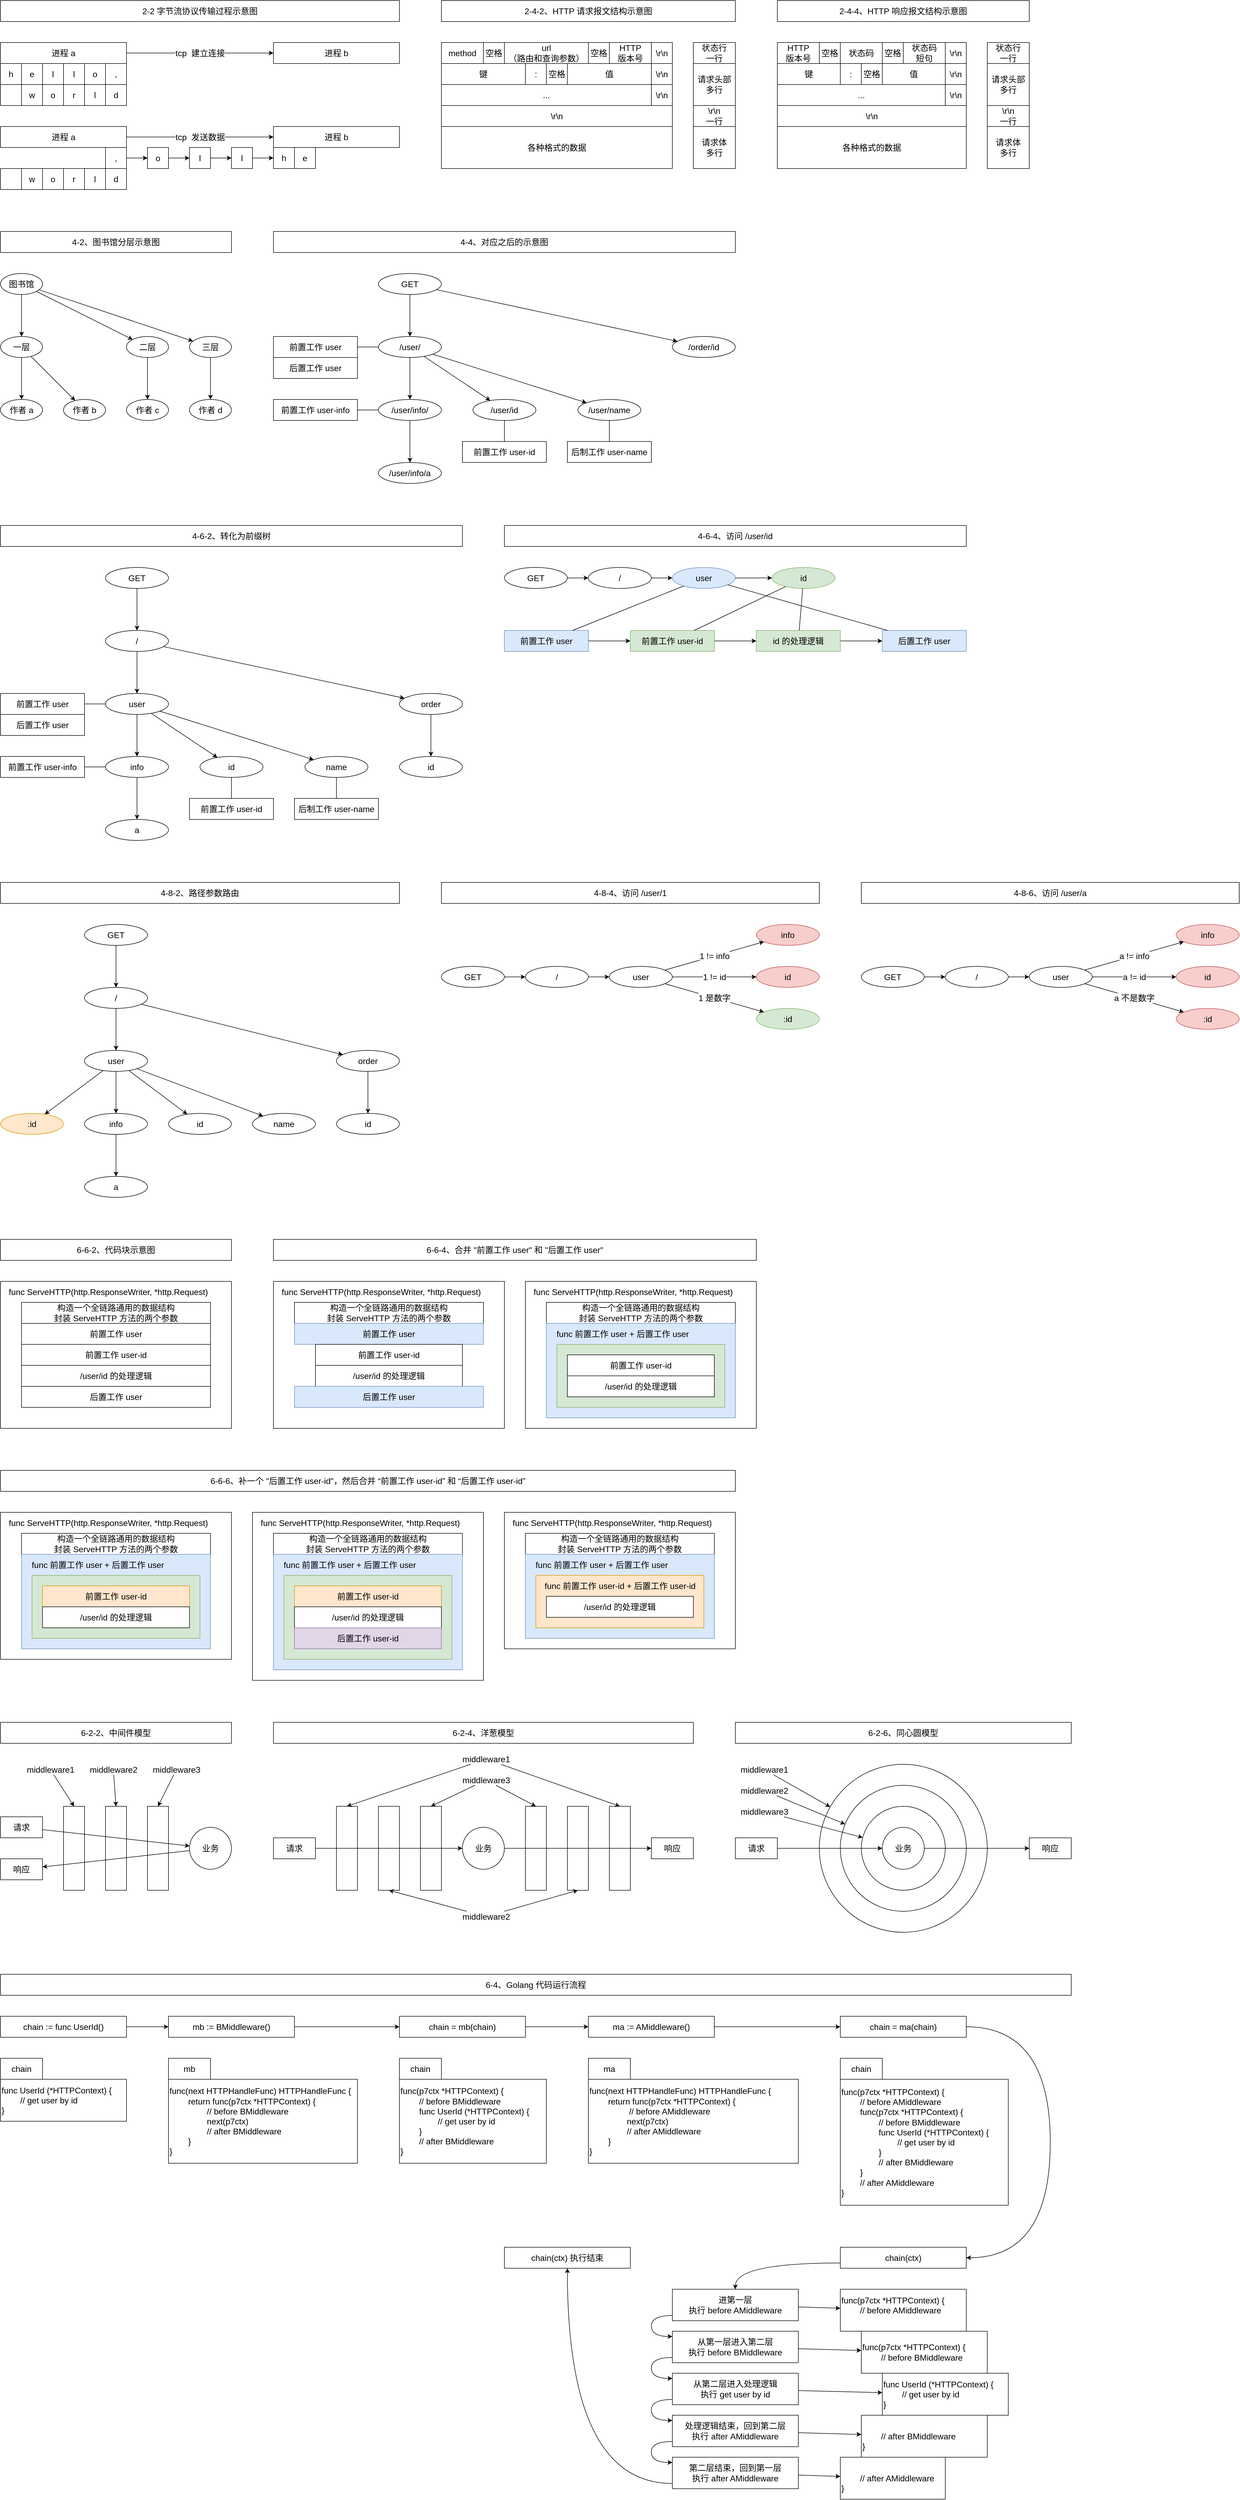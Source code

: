 <mxfile version="17.4.2" type="device"><diagram id="J4UzBChr_bDsvdqqF0fG" name="第 1 页"><mxGraphModel dx="2176" dy="1686" grid="1" gridSize="10" guides="0" tooltips="1" connect="1" arrows="0" fold="1" page="1" pageScale="1" pageWidth="827" pageHeight="1169" math="0" shadow="0"><root><mxCell id="0"/><mxCell id="1" parent="0"/><mxCell id="1W6MSUlgWazPPDyhIfLr-2" value="" style="ellipse;whiteSpace=wrap;html=1;aspect=fixed;fillColor=none;fontSize=16;" parent="1" vertex="1"><mxGeometry x="1720" y="3520" width="160" height="160" as="geometry"/></mxCell><mxCell id="VWuHv6O31881oH3SbBGd-13" value="" style="endArrow=classic;html=1;rounded=0;fontSize=16;fontColor=default;strokeColor=default;" parent="1" source="VWuHv6O31881oH3SbBGd-8" target="1W6MSUlgWazPPDyhIfLr-1" edge="1"><mxGeometry width="50" height="50" relative="1" as="geometry"><mxPoint x="1800" y="3280" as="sourcePoint"/><mxPoint x="1620" y="3620" as="targetPoint"/></mxGeometry></mxCell><mxCell id="1W6MSUlgWazPPDyhIfLr-3" value="" style="ellipse;whiteSpace=wrap;html=1;aspect=fixed;fillColor=none;fontSize=16;" parent="1" vertex="1"><mxGeometry x="1680" y="3480" width="240" height="240" as="geometry"/></mxCell><mxCell id="1W6MSUlgWazPPDyhIfLr-4" value="" style="ellipse;whiteSpace=wrap;html=1;aspect=fixed;fillColor=none;fontSize=16;" parent="1" vertex="1"><mxGeometry x="1640" y="3440" width="320" height="320" as="geometry"/></mxCell><mxCell id="VWuHv6O31881oH3SbBGd-1" value="4-8-2、路径参数路由" style="rounded=0;whiteSpace=wrap;html=1;fontSize=16;fontColor=default;strokeColor=default;fillColor=none;" parent="1" vertex="1"><mxGeometry x="80" y="1760" width="760" height="40" as="geometry"/></mxCell><mxCell id="VWuHv6O31881oH3SbBGd-4" value="6-2-6、同心圆模型" style="rounded=0;whiteSpace=wrap;html=1;fontSize=16;fontColor=default;strokeColor=default;fillColor=none;" parent="1" vertex="1"><mxGeometry x="1480" y="3360" width="640" height="40" as="geometry"/></mxCell><mxCell id="VWuHv6O31881oH3SbBGd-8" value="请求" style="rounded=0;whiteSpace=wrap;html=1;fontSize=16;fontColor=default;strokeColor=default;fillColor=none;" parent="1" vertex="1"><mxGeometry x="1480" y="3580" width="80" height="40" as="geometry"/></mxCell><mxCell id="VWuHv6O31881oH3SbBGd-9" value="响应" style="rounded=0;whiteSpace=wrap;html=1;fontSize=16;fontColor=default;strokeColor=default;fillColor=none;" parent="1" vertex="1"><mxGeometry x="2040" y="3580" width="80" height="40" as="geometry"/></mxCell><mxCell id="VWuHv6O31881oH3SbBGd-14" value="" style="endArrow=classic;html=1;rounded=0;fontSize=16;fontColor=default;strokeColor=default;" parent="1" source="1W6MSUlgWazPPDyhIfLr-5" target="1W6MSUlgWazPPDyhIfLr-4" edge="1"><mxGeometry width="50" height="50" relative="1" as="geometry"><mxPoint x="1570" y="3250" as="sourcePoint"/><mxPoint x="2110" y="3304" as="targetPoint"/></mxGeometry></mxCell><mxCell id="1W6MSUlgWazPPDyhIfLr-1" value="&lt;span style=&quot;font-size: 16px&quot;&gt;业务&lt;/span&gt;" style="ellipse;whiteSpace=wrap;html=1;aspect=fixed;fillColor=none;fontSize=16;" parent="1" vertex="1"><mxGeometry x="1760" y="3560" width="80" height="80" as="geometry"/></mxCell><mxCell id="1W6MSUlgWazPPDyhIfLr-5" value="&lt;span style=&quot;font-size: 16px&quot;&gt;middleware1&lt;/span&gt;" style="text;html=1;align=center;verticalAlign=middle;resizable=0;points=[];autosize=1;strokeColor=none;fillColor=none;fontSize=16;" parent="1" vertex="1"><mxGeometry x="1480" y="3440" width="110" height="20" as="geometry"/></mxCell><mxCell id="1W6MSUlgWazPPDyhIfLr-6" value="&lt;span style=&quot;font-size: 16px&quot;&gt;middleware2&lt;/span&gt;" style="text;html=1;align=center;verticalAlign=middle;resizable=0;points=[];autosize=1;strokeColor=none;fillColor=none;fontSize=16;" parent="1" vertex="1"><mxGeometry x="1480" y="3480" width="110" height="20" as="geometry"/></mxCell><mxCell id="1W6MSUlgWazPPDyhIfLr-7" value="&lt;span style=&quot;font-size: 16px&quot;&gt;middleware3&lt;/span&gt;" style="text;html=1;align=center;verticalAlign=middle;resizable=0;points=[];autosize=1;strokeColor=none;fillColor=none;fontSize=16;" parent="1" vertex="1"><mxGeometry x="1480" y="3520" width="110" height="20" as="geometry"/></mxCell><mxCell id="1W6MSUlgWazPPDyhIfLr-8" value="" style="endArrow=classic;html=1;rounded=0;fontSize=16;fontColor=default;strokeColor=default;" parent="1" source="1W6MSUlgWazPPDyhIfLr-6" target="1W6MSUlgWazPPDyhIfLr-3" edge="1"><mxGeometry width="50" height="50" relative="1" as="geometry"><mxPoint x="2048" y="3470" as="sourcePoint"/><mxPoint x="2040" y="3580" as="targetPoint"/></mxGeometry></mxCell><mxCell id="1W6MSUlgWazPPDyhIfLr-9" value="" style="endArrow=classic;html=1;rounded=0;fontSize=16;fontColor=default;strokeColor=default;" parent="1" source="1W6MSUlgWazPPDyhIfLr-7" target="1W6MSUlgWazPPDyhIfLr-2" edge="1"><mxGeometry width="50" height="50" relative="1" as="geometry"><mxPoint x="2041.818" y="3510" as="sourcePoint"/><mxPoint x="1920.185" y="3562.469" as="targetPoint"/></mxGeometry></mxCell><mxCell id="1W6MSUlgWazPPDyhIfLr-10" value="" style="endArrow=classic;html=1;rounded=0;fontSize=16;fontColor=default;strokeColor=default;" parent="1" source="1W6MSUlgWazPPDyhIfLr-1" target="VWuHv6O31881oH3SbBGd-9" edge="1"><mxGeometry width="50" height="50" relative="1" as="geometry"><mxPoint x="1900" y="3604.293" as="sourcePoint"/><mxPoint x="2100.102" y="3590.0" as="targetPoint"/></mxGeometry></mxCell><mxCell id="d3801RzLkKZqD73o79MH-1" value="进程 a" style="rounded=0;whiteSpace=wrap;html=1;fillColor=none;fontSize=16;" parent="1" vertex="1"><mxGeometry x="80" y="320" width="240" height="40" as="geometry"/></mxCell><mxCell id="d3801RzLkKZqD73o79MH-8" value="w" style="rounded=0;whiteSpace=wrap;html=1;fillColor=none;fontSize=16;" parent="1" vertex="1"><mxGeometry x="120" y="400" width="40" height="40" as="geometry"/></mxCell><mxCell id="d3801RzLkKZqD73o79MH-9" value="o" style="rounded=0;whiteSpace=wrap;html=1;fillColor=none;fontSize=16;" parent="1" vertex="1"><mxGeometry x="160" y="400" width="40" height="40" as="geometry"/></mxCell><mxCell id="d3801RzLkKZqD73o79MH-10" value="r" style="rounded=0;whiteSpace=wrap;html=1;fillColor=none;fontSize=16;" parent="1" vertex="1"><mxGeometry x="200" y="400" width="40" height="40" as="geometry"/></mxCell><mxCell id="d3801RzLkKZqD73o79MH-11" value="l" style="rounded=0;whiteSpace=wrap;html=1;fillColor=none;fontSize=16;" parent="1" vertex="1"><mxGeometry x="240" y="400" width="40" height="40" as="geometry"/></mxCell><mxCell id="d3801RzLkKZqD73o79MH-12" value="d" style="rounded=0;whiteSpace=wrap;html=1;fillColor=none;fontSize=16;" parent="1" vertex="1"><mxGeometry x="280" y="400" width="40" height="40" as="geometry"/></mxCell><mxCell id="d3801RzLkKZqD73o79MH-13" value="," style="rounded=0;whiteSpace=wrap;html=1;fillColor=none;fontSize=16;" parent="1" vertex="1"><mxGeometry x="280" y="360" width="40" height="40" as="geometry"/></mxCell><mxCell id="d3801RzLkKZqD73o79MH-14" value="" style="rounded=0;whiteSpace=wrap;html=1;fillColor=none;fontSize=16;" parent="1" vertex="1"><mxGeometry x="80" y="400" width="40" height="40" as="geometry"/></mxCell><mxCell id="d3801RzLkKZqD73o79MH-15" value="进程 b" style="rounded=0;whiteSpace=wrap;html=1;fillColor=none;fontSize=16;" parent="1" vertex="1"><mxGeometry x="600" y="320" width="240" height="40" as="geometry"/></mxCell><mxCell id="d3801RzLkKZqD73o79MH-16" value="" style="endArrow=classic;html=1;rounded=0;fontSize=16;" parent="1" source="d3801RzLkKZqD73o79MH-1" target="d3801RzLkKZqD73o79MH-15" edge="1"><mxGeometry width="50" height="50" relative="1" as="geometry"><mxPoint x="320" y="400" as="sourcePoint"/><mxPoint x="370" y="350" as="targetPoint"/></mxGeometry></mxCell><mxCell id="d3801RzLkKZqD73o79MH-17" value="tcp&amp;nbsp; 发送数据" style="edgeLabel;html=1;align=center;verticalAlign=middle;resizable=0;points=[];fontSize=16;" parent="d3801RzLkKZqD73o79MH-16" vertex="1" connectable="0"><mxGeometry relative="1" as="geometry"><mxPoint as="offset"/></mxGeometry></mxCell><mxCell id="d3801RzLkKZqD73o79MH-18" value="h" style="rounded=0;whiteSpace=wrap;html=1;fillColor=none;fontSize=16;" parent="1" vertex="1"><mxGeometry x="600" y="360" width="40" height="40" as="geometry"/></mxCell><mxCell id="d3801RzLkKZqD73o79MH-19" value="e" style="rounded=0;whiteSpace=wrap;html=1;fillColor=none;fontSize=16;" parent="1" vertex="1"><mxGeometry x="640" y="360" width="40" height="40" as="geometry"/></mxCell><mxCell id="d3801RzLkKZqD73o79MH-20" value="l" style="rounded=0;whiteSpace=wrap;html=1;fillColor=none;fontSize=16;" parent="1" vertex="1"><mxGeometry x="520" y="360" width="40" height="40" as="geometry"/></mxCell><mxCell id="d3801RzLkKZqD73o79MH-21" value="l" style="rounded=0;whiteSpace=wrap;html=1;fillColor=none;fontSize=16;" parent="1" vertex="1"><mxGeometry x="440" y="360" width="40" height="40" as="geometry"/></mxCell><mxCell id="d3801RzLkKZqD73o79MH-22" value="o" style="rounded=0;whiteSpace=wrap;html=1;fillColor=none;fontSize=16;" parent="1" vertex="1"><mxGeometry x="360" y="360" width="40" height="40" as="geometry"/></mxCell><mxCell id="d3801RzLkKZqD73o79MH-23" value="" style="endArrow=classic;html=1;rounded=0;fontSize=16;" parent="1" source="d3801RzLkKZqD73o79MH-20" target="d3801RzLkKZqD73o79MH-18" edge="1"><mxGeometry width="50" height="50" relative="1" as="geometry"><mxPoint x="470" y="270" as="sourcePoint"/><mxPoint x="520" y="220" as="targetPoint"/></mxGeometry></mxCell><mxCell id="d3801RzLkKZqD73o79MH-24" value="" style="endArrow=classic;html=1;rounded=0;fontSize=16;" parent="1" source="d3801RzLkKZqD73o79MH-21" target="d3801RzLkKZqD73o79MH-20" edge="1"><mxGeometry width="50" height="50" relative="1" as="geometry"><mxPoint x="570" y="390" as="sourcePoint"/><mxPoint x="610" y="390" as="targetPoint"/></mxGeometry></mxCell><mxCell id="d3801RzLkKZqD73o79MH-25" value="" style="endArrow=classic;html=1;rounded=0;fontSize=16;" parent="1" source="d3801RzLkKZqD73o79MH-22" target="d3801RzLkKZqD73o79MH-21" edge="1"><mxGeometry width="50" height="50" relative="1" as="geometry"><mxPoint x="490" y="390" as="sourcePoint"/><mxPoint x="530" y="390" as="targetPoint"/></mxGeometry></mxCell><mxCell id="d3801RzLkKZqD73o79MH-26" value="" style="endArrow=classic;html=1;rounded=0;fontSize=16;" parent="1" source="d3801RzLkKZqD73o79MH-13" target="d3801RzLkKZqD73o79MH-22" edge="1"><mxGeometry width="50" height="50" relative="1" as="geometry"><mxPoint x="410" y="390" as="sourcePoint"/><mxPoint x="450" y="390" as="targetPoint"/></mxGeometry></mxCell><mxCell id="d3801RzLkKZqD73o79MH-27" value="2-2 字节流协议传输过程示意图" style="rounded=0;whiteSpace=wrap;html=1;fillColor=none;fontSize=16;" parent="1" vertex="1"><mxGeometry x="80" y="80" width="760" height="40" as="geometry"/></mxCell><mxCell id="d3801RzLkKZqD73o79MH-33" value="2-4-2、HTTP 请求报文结构示意图" style="rounded=0;whiteSpace=wrap;html=1;fontSize=16;container=0;fillColor=none;" parent="1" vertex="1"><mxGeometry x="920" y="80" width="560" height="40" as="geometry"/></mxCell><mxCell id="d3801RzLkKZqD73o79MH-34" value="method" style="rounded=0;whiteSpace=wrap;html=1;fontSize=16;container=0;fillColor=none;" parent="1" vertex="1"><mxGeometry x="920" y="160" width="80" height="40" as="geometry"/></mxCell><mxCell id="d3801RzLkKZqD73o79MH-35" value="空格" style="rounded=0;whiteSpace=wrap;html=1;fontSize=16;container=0;fillColor=none;" parent="1" vertex="1"><mxGeometry x="1000" y="160" width="40" height="40" as="geometry"/></mxCell><mxCell id="d3801RzLkKZqD73o79MH-36" value="url&lt;br style=&quot;font-size: 16px;&quot;&gt;（路由和查询参数）" style="rounded=0;whiteSpace=wrap;html=1;fontSize=16;container=0;fillColor=none;" parent="1" vertex="1"><mxGeometry x="1040" y="160" width="160" height="40" as="geometry"/></mxCell><mxCell id="d3801RzLkKZqD73o79MH-37" value="空格" style="rounded=0;whiteSpace=wrap;html=1;fontSize=16;container=0;fillColor=none;" parent="1" vertex="1"><mxGeometry x="1200" y="160" width="40" height="40" as="geometry"/></mxCell><mxCell id="d3801RzLkKZqD73o79MH-38" value="HTTP&lt;br style=&quot;font-size: 16px;&quot;&gt;版本号" style="rounded=0;whiteSpace=wrap;html=1;fontSize=16;container=0;fillColor=none;" parent="1" vertex="1"><mxGeometry x="1240" y="160" width="80" height="40" as="geometry"/></mxCell><mxCell id="d3801RzLkKZqD73o79MH-39" value="\r\n" style="rounded=0;whiteSpace=wrap;html=1;fontSize=16;container=0;fillColor=none;" parent="1" vertex="1"><mxGeometry x="1320" y="160" width="40" height="40" as="geometry"/></mxCell><mxCell id="d3801RzLkKZqD73o79MH-40" value="状态行&lt;br style=&quot;font-size: 16px;&quot;&gt;一行" style="rounded=0;whiteSpace=wrap;html=1;fontSize=16;container=0;fillColor=none;" parent="1" vertex="1"><mxGeometry x="1400" y="160" width="80" height="40" as="geometry"/></mxCell><mxCell id="d3801RzLkKZqD73o79MH-41" value="请求头部&lt;br style=&quot;font-size: 16px;&quot;&gt;多行" style="rounded=0;whiteSpace=wrap;html=1;fontSize=16;container=0;fillColor=none;" parent="1" vertex="1"><mxGeometry x="1400" y="200" width="80" height="80" as="geometry"/></mxCell><mxCell id="d3801RzLkKZqD73o79MH-42" value="\r\n" style="rounded=0;whiteSpace=wrap;html=1;fontSize=16;container=0;fillColor=none;" parent="1" vertex="1"><mxGeometry x="920" y="280" width="440" height="40" as="geometry"/></mxCell><mxCell id="d3801RzLkKZqD73o79MH-43" value="请求体&lt;br style=&quot;font-size: 16px;&quot;&gt;多行" style="rounded=0;whiteSpace=wrap;html=1;fontSize=16;container=0;fillColor=none;" parent="1" vertex="1"><mxGeometry x="1400" y="320" width="80" height="80" as="geometry"/></mxCell><mxCell id="d3801RzLkKZqD73o79MH-44" value="键" style="rounded=0;whiteSpace=wrap;html=1;fontSize=16;container=0;fillColor=none;" parent="1" vertex="1"><mxGeometry x="920" y="200" width="160" height="40" as="geometry"/></mxCell><mxCell id="d3801RzLkKZqD73o79MH-45" value="值" style="rounded=0;whiteSpace=wrap;html=1;fontSize=16;container=0;fillColor=none;" parent="1" vertex="1"><mxGeometry x="1160" y="200" width="160" height="40" as="geometry"/></mxCell><mxCell id="d3801RzLkKZqD73o79MH-46" value=":" style="rounded=0;whiteSpace=wrap;html=1;fontSize=16;container=0;fillColor=none;" parent="1" vertex="1"><mxGeometry x="1080" y="200" width="40" height="40" as="geometry"/></mxCell><mxCell id="d3801RzLkKZqD73o79MH-47" value="空格" style="rounded=0;whiteSpace=wrap;html=1;fontSize=16;container=0;fillColor=none;" parent="1" vertex="1"><mxGeometry x="1120" y="200" width="40" height="40" as="geometry"/></mxCell><mxCell id="d3801RzLkKZqD73o79MH-48" value="\r\n" style="rounded=0;whiteSpace=wrap;html=1;fontSize=16;container=0;fillColor=none;" parent="1" vertex="1"><mxGeometry x="1320" y="200" width="40" height="40" as="geometry"/></mxCell><mxCell id="d3801RzLkKZqD73o79MH-49" value="..." style="rounded=0;whiteSpace=wrap;html=1;fontSize=16;container=0;fillColor=none;" parent="1" vertex="1"><mxGeometry x="920" y="240" width="400" height="40" as="geometry"/></mxCell><mxCell id="d3801RzLkKZqD73o79MH-50" value="各种格式的数据" style="rounded=0;whiteSpace=wrap;html=1;fontSize=16;container=0;fillColor=none;" parent="1" vertex="1"><mxGeometry x="920" y="320" width="440" height="80" as="geometry"/></mxCell><mxCell id="d3801RzLkKZqD73o79MH-51" value="\r\n" style="rounded=0;whiteSpace=wrap;html=1;fontSize=16;container=0;fillColor=none;" parent="1" vertex="1"><mxGeometry x="1320" y="240" width="40" height="40" as="geometry"/></mxCell><mxCell id="d3801RzLkKZqD73o79MH-54" value="&lt;span style=&quot;font-size: 16px;&quot;&gt;2-4-4、HTTP 响应报文结构示意图&lt;/span&gt;" style="rounded=0;whiteSpace=wrap;html=1;fontSize=16;strokeColor=default;container=0;fillColor=none;" parent="1" vertex="1"><mxGeometry x="1560" y="80" width="480" height="40" as="geometry"/></mxCell><mxCell id="d3801RzLkKZqD73o79MH-55" value="&lt;span style=&quot;font-size: 16px;&quot;&gt;HTTP&lt;/span&gt;&lt;br style=&quot;font-size: 16px;&quot;&gt;&lt;span style=&quot;font-size: 16px;&quot;&gt;版本号&lt;/span&gt;" style="rounded=0;whiteSpace=wrap;html=1;fontSize=16;strokeColor=default;container=0;fillColor=none;" parent="1" vertex="1"><mxGeometry x="1560" y="160" width="80" height="40" as="geometry"/></mxCell><mxCell id="d3801RzLkKZqD73o79MH-56" value="&lt;span style=&quot;font-size: 16px;&quot;&gt;空格&lt;/span&gt;" style="rounded=0;whiteSpace=wrap;html=1;fontSize=16;strokeColor=default;container=0;fillColor=none;" parent="1" vertex="1"><mxGeometry x="1640" y="160" width="40" height="40" as="geometry"/></mxCell><mxCell id="d3801RzLkKZqD73o79MH-57" value="&lt;span style=&quot;font-size: 16px;&quot;&gt;状态码&lt;/span&gt;" style="rounded=0;whiteSpace=wrap;html=1;fontSize=16;strokeColor=default;container=0;fillColor=none;" parent="1" vertex="1"><mxGeometry x="1680" y="160" width="80" height="40" as="geometry"/></mxCell><mxCell id="d3801RzLkKZqD73o79MH-58" value="&lt;span style=&quot;font-size: 16px;&quot;&gt;空格&lt;/span&gt;" style="rounded=0;whiteSpace=wrap;html=1;fontSize=16;strokeColor=default;container=0;fillColor=none;" parent="1" vertex="1"><mxGeometry x="1760" y="160" width="40" height="40" as="geometry"/></mxCell><mxCell id="d3801RzLkKZqD73o79MH-59" value="状态码&lt;br style=&quot;font-size: 16px;&quot;&gt;短句" style="rounded=0;whiteSpace=wrap;html=1;fontSize=16;strokeColor=default;container=0;fillColor=none;" parent="1" vertex="1"><mxGeometry x="1800" y="160" width="80" height="40" as="geometry"/></mxCell><mxCell id="d3801RzLkKZqD73o79MH-60" value="\r\n" style="rounded=0;whiteSpace=wrap;html=1;fontSize=16;strokeColor=default;container=0;fillColor=none;" parent="1" vertex="1"><mxGeometry x="1880" y="160" width="40" height="40" as="geometry"/></mxCell><mxCell id="d3801RzLkKZqD73o79MH-61" value="状态行&lt;br style=&quot;font-size: 16px;&quot;&gt;一行" style="rounded=0;whiteSpace=wrap;html=1;fontSize=16;container=0;fillColor=none;" parent="1" vertex="1"><mxGeometry x="1960" y="160" width="80" height="40" as="geometry"/></mxCell><mxCell id="d3801RzLkKZqD73o79MH-63" value="\r\n&lt;br style=&quot;font-size: 16px;&quot;&gt;一行" style="rounded=0;whiteSpace=wrap;html=1;fontSize=16;container=0;fillColor=none;" parent="1" vertex="1"><mxGeometry x="1400" y="280" width="80" height="40" as="geometry"/></mxCell><mxCell id="d3801RzLkKZqD73o79MH-64" value="进程 a" style="rounded=0;whiteSpace=wrap;html=1;fillColor=none;fontSize=16;" parent="1" vertex="1"><mxGeometry x="80" y="160" width="240" height="40" as="geometry"/></mxCell><mxCell id="d3801RzLkKZqD73o79MH-65" value="h" style="rounded=0;whiteSpace=wrap;html=1;fillColor=none;fontSize=16;" parent="1" vertex="1"><mxGeometry x="80" y="200" width="40" height="40" as="geometry"/></mxCell><mxCell id="d3801RzLkKZqD73o79MH-66" value="e" style="rounded=0;whiteSpace=wrap;html=1;fillColor=none;fontSize=16;" parent="1" vertex="1"><mxGeometry x="120" y="200" width="40" height="40" as="geometry"/></mxCell><mxCell id="d3801RzLkKZqD73o79MH-67" value="l" style="rounded=0;whiteSpace=wrap;html=1;fillColor=none;fontSize=16;" parent="1" vertex="1"><mxGeometry x="160" y="200" width="40" height="40" as="geometry"/></mxCell><mxCell id="d3801RzLkKZqD73o79MH-68" value="l" style="rounded=0;whiteSpace=wrap;html=1;fillColor=none;fontSize=16;" parent="1" vertex="1"><mxGeometry x="200" y="200" width="40" height="40" as="geometry"/></mxCell><mxCell id="d3801RzLkKZqD73o79MH-69" value="o" style="rounded=0;whiteSpace=wrap;html=1;fillColor=none;fontSize=16;" parent="1" vertex="1"><mxGeometry x="240" y="200" width="40" height="40" as="geometry"/></mxCell><mxCell id="d3801RzLkKZqD73o79MH-70" value="w" style="rounded=0;whiteSpace=wrap;html=1;fillColor=none;fontSize=16;" parent="1" vertex="1"><mxGeometry x="120" y="240" width="40" height="40" as="geometry"/></mxCell><mxCell id="d3801RzLkKZqD73o79MH-71" value="o" style="rounded=0;whiteSpace=wrap;html=1;fillColor=none;fontSize=16;" parent="1" vertex="1"><mxGeometry x="160" y="240" width="40" height="40" as="geometry"/></mxCell><mxCell id="d3801RzLkKZqD73o79MH-72" value="r" style="rounded=0;whiteSpace=wrap;html=1;fillColor=none;fontSize=16;" parent="1" vertex="1"><mxGeometry x="200" y="240" width="40" height="40" as="geometry"/></mxCell><mxCell id="d3801RzLkKZqD73o79MH-73" value="l" style="rounded=0;whiteSpace=wrap;html=1;fillColor=none;fontSize=16;" parent="1" vertex="1"><mxGeometry x="240" y="240" width="40" height="40" as="geometry"/></mxCell><mxCell id="d3801RzLkKZqD73o79MH-74" value="d" style="rounded=0;whiteSpace=wrap;html=1;fillColor=none;fontSize=16;" parent="1" vertex="1"><mxGeometry x="280" y="240" width="40" height="40" as="geometry"/></mxCell><mxCell id="d3801RzLkKZqD73o79MH-75" value="," style="rounded=0;whiteSpace=wrap;html=1;fillColor=none;fontSize=16;" parent="1" vertex="1"><mxGeometry x="280" y="200" width="40" height="40" as="geometry"/></mxCell><mxCell id="d3801RzLkKZqD73o79MH-76" value="" style="rounded=0;whiteSpace=wrap;html=1;fillColor=none;fontSize=16;" parent="1" vertex="1"><mxGeometry x="80" y="240" width="40" height="40" as="geometry"/></mxCell><mxCell id="d3801RzLkKZqD73o79MH-77" value="进程 b" style="rounded=0;whiteSpace=wrap;html=1;fillColor=none;fontSize=16;" parent="1" vertex="1"><mxGeometry x="600" y="160" width="240" height="40" as="geometry"/></mxCell><mxCell id="d3801RzLkKZqD73o79MH-78" value="" style="endArrow=classic;html=1;rounded=0;fontSize=16;" parent="1" source="d3801RzLkKZqD73o79MH-64" target="d3801RzLkKZqD73o79MH-77" edge="1"><mxGeometry width="50" height="50" relative="1" as="geometry"><mxPoint x="320" y="240" as="sourcePoint"/><mxPoint x="370" y="190" as="targetPoint"/></mxGeometry></mxCell><mxCell id="d3801RzLkKZqD73o79MH-79" value="tcp&amp;nbsp; 建立连接" style="edgeLabel;html=1;align=center;verticalAlign=middle;resizable=0;points=[];fontSize=16;" parent="d3801RzLkKZqD73o79MH-78" vertex="1" connectable="0"><mxGeometry relative="1" as="geometry"><mxPoint as="offset"/></mxGeometry></mxCell><mxCell id="d3801RzLkKZqD73o79MH-91" value="图书馆" style="ellipse;whiteSpace=wrap;html=1;fontSize=16;fillColor=none;" parent="1" vertex="1"><mxGeometry x="80" y="600" width="80" height="40" as="geometry"/></mxCell><mxCell id="d3801RzLkKZqD73o79MH-92" value="一层" style="ellipse;whiteSpace=wrap;html=1;fontSize=16;fillColor=none;" parent="1" vertex="1"><mxGeometry x="80" y="720" width="80" height="40" as="geometry"/></mxCell><mxCell id="d3801RzLkKZqD73o79MH-93" value="二层" style="ellipse;whiteSpace=wrap;html=1;fontSize=16;fillColor=none;" parent="1" vertex="1"><mxGeometry x="320" y="720" width="80" height="40" as="geometry"/></mxCell><mxCell id="d3801RzLkKZqD73o79MH-94" value="三层" style="ellipse;whiteSpace=wrap;html=1;fontSize=16;fillColor=none;" parent="1" vertex="1"><mxGeometry x="440" y="720" width="80" height="40" as="geometry"/></mxCell><mxCell id="d3801RzLkKZqD73o79MH-95" value="作者 a" style="ellipse;whiteSpace=wrap;html=1;fontSize=16;fillColor=none;" parent="1" vertex="1"><mxGeometry x="80" y="840" width="80" height="40" as="geometry"/></mxCell><mxCell id="d3801RzLkKZqD73o79MH-96" value="作者 b" style="ellipse;whiteSpace=wrap;html=1;fontSize=16;fillColor=none;" parent="1" vertex="1"><mxGeometry x="200" y="840" width="80" height="40" as="geometry"/></mxCell><mxCell id="d3801RzLkKZqD73o79MH-97" value="作者 c" style="ellipse;whiteSpace=wrap;html=1;fontSize=16;fillColor=none;" parent="1" vertex="1"><mxGeometry x="320" y="840" width="80" height="40" as="geometry"/></mxCell><mxCell id="d3801RzLkKZqD73o79MH-98" value="作者 d" style="ellipse;whiteSpace=wrap;html=1;fontSize=16;fillColor=none;" parent="1" vertex="1"><mxGeometry x="440" y="840" width="80" height="40" as="geometry"/></mxCell><mxCell id="d3801RzLkKZqD73o79MH-99" value="" style="endArrow=classic;html=1;rounded=0;fontSize=16;" parent="1" source="d3801RzLkKZqD73o79MH-92" target="d3801RzLkKZqD73o79MH-95" edge="1"><mxGeometry width="50" height="50" relative="1" as="geometry"><mxPoint x="550" y="810" as="sourcePoint"/><mxPoint x="600" y="760" as="targetPoint"/></mxGeometry></mxCell><mxCell id="d3801RzLkKZqD73o79MH-100" value="" style="endArrow=classic;html=1;rounded=0;fontSize=16;" parent="1" source="d3801RzLkKZqD73o79MH-92" target="d3801RzLkKZqD73o79MH-96" edge="1"><mxGeometry width="50" height="50" relative="1" as="geometry"><mxPoint x="343.702" y="838.496" as="sourcePoint"/><mxPoint x="316.483" y="901.539" as="targetPoint"/></mxGeometry></mxCell><mxCell id="d3801RzLkKZqD73o79MH-101" value="" style="endArrow=classic;html=1;rounded=0;fontSize=16;" parent="1" source="d3801RzLkKZqD73o79MH-93" target="d3801RzLkKZqD73o79MH-97" edge="1"><mxGeometry width="50" height="50" relative="1" as="geometry"><mxPoint x="381.393" y="837.371" as="sourcePoint"/><mxPoint x="418.64" y="902.62" as="targetPoint"/></mxGeometry></mxCell><mxCell id="d3801RzLkKZqD73o79MH-102" value="" style="endArrow=classic;html=1;rounded=0;fontSize=16;" parent="1" source="d3801RzLkKZqD73o79MH-94" target="d3801RzLkKZqD73o79MH-98" edge="1"><mxGeometry width="50" height="50" relative="1" as="geometry"><mxPoint x="600" y="760" as="sourcePoint"/><mxPoint x="600" y="840" as="targetPoint"/></mxGeometry></mxCell><mxCell id="d3801RzLkKZqD73o79MH-103" value="" style="endArrow=classic;html=1;rounded=0;fontSize=16;" parent="1" source="d3801RzLkKZqD73o79MH-91" target="d3801RzLkKZqD73o79MH-92" edge="1"><mxGeometry width="50" height="50" relative="1" as="geometry"><mxPoint x="381.393" y="837.371" as="sourcePoint"/><mxPoint x="418.64" y="902.62" as="targetPoint"/></mxGeometry></mxCell><mxCell id="d3801RzLkKZqD73o79MH-104" value="" style="endArrow=classic;html=1;rounded=0;fontSize=16;" parent="1" source="d3801RzLkKZqD73o79MH-91" target="d3801RzLkKZqD73o79MH-93" edge="1"><mxGeometry width="50" height="50" relative="1" as="geometry"><mxPoint x="412.176" y="688.194" as="sourcePoint"/><mxPoint x="377.778" y="761.796" as="targetPoint"/></mxGeometry></mxCell><mxCell id="d3801RzLkKZqD73o79MH-105" value="" style="endArrow=classic;html=1;rounded=0;fontSize=16;" parent="1" source="d3801RzLkKZqD73o79MH-91" target="d3801RzLkKZqD73o79MH-94" edge="1"><mxGeometry width="50" height="50" relative="1" as="geometry"><mxPoint x="458.2" y="685.307" as="sourcePoint"/><mxPoint x="521.71" y="764.725" as="targetPoint"/></mxGeometry></mxCell><mxCell id="d3801RzLkKZqD73o79MH-106" value="4-2、图书馆分层示意图" style="rounded=0;whiteSpace=wrap;html=1;fontSize=16;container=0;fillColor=none;" parent="1" vertex="1"><mxGeometry x="80" y="520" width="440" height="40" as="geometry"/></mxCell><mxCell id="d3801RzLkKZqD73o79MH-107" value="/user/" style="ellipse;whiteSpace=wrap;html=1;fontSize=16;fillColor=none;" parent="1" vertex="1"><mxGeometry x="800" y="720" width="120" height="40" as="geometry"/></mxCell><mxCell id="d3801RzLkKZqD73o79MH-108" value="GET" style="ellipse;whiteSpace=wrap;html=1;fontSize=16;fillColor=none;" parent="1" vertex="1"><mxGeometry x="800" y="600" width="120" height="40" as="geometry"/></mxCell><mxCell id="d3801RzLkKZqD73o79MH-110" value="/user/info/" style="ellipse;whiteSpace=wrap;html=1;fontSize=16;fillColor=none;" parent="1" vertex="1"><mxGeometry x="800" y="840" width="120" height="40" as="geometry"/></mxCell><mxCell id="d3801RzLkKZqD73o79MH-111" value="/user/id" style="ellipse;whiteSpace=wrap;html=1;fontSize=16;fillColor=none;" parent="1" vertex="1"><mxGeometry x="980" y="840" width="120" height="40" as="geometry"/></mxCell><mxCell id="d3801RzLkKZqD73o79MH-112" value="/user/name" style="ellipse;whiteSpace=wrap;html=1;fontSize=16;fillColor=none;" parent="1" vertex="1"><mxGeometry x="1180" y="840" width="120" height="40" as="geometry"/></mxCell><mxCell id="d3801RzLkKZqD73o79MH-113" value="/user/info/a" style="ellipse;whiteSpace=wrap;html=1;fontSize=16;fillColor=none;" parent="1" vertex="1"><mxGeometry x="800" y="960" width="120" height="40" as="geometry"/></mxCell><mxCell id="d3801RzLkKZqD73o79MH-114" value="/order/id" style="ellipse;whiteSpace=wrap;html=1;fontSize=16;fillColor=none;" parent="1" vertex="1"><mxGeometry x="1360" y="720" width="120" height="40" as="geometry"/></mxCell><mxCell id="d3801RzLkKZqD73o79MH-115" value="" style="endArrow=classic;html=1;rounded=0;fontSize=16;" parent="1" source="d3801RzLkKZqD73o79MH-108" target="d3801RzLkKZqD73o79MH-107" edge="1"><mxGeometry width="50" height="50" relative="1" as="geometry"><mxPoint x="250" y="690" as="sourcePoint"/><mxPoint x="250" y="770" as="targetPoint"/></mxGeometry></mxCell><mxCell id="d3801RzLkKZqD73o79MH-116" value="前置工作 user" style="rounded=0;whiteSpace=wrap;html=1;fontSize=16;fillColor=none;" parent="1" vertex="1"><mxGeometry x="600" y="720" width="160" height="40" as="geometry"/></mxCell><mxCell id="d3801RzLkKZqD73o79MH-117" value="前置工作 user-info" style="rounded=0;whiteSpace=wrap;html=1;fontSize=16;fillColor=none;" parent="1" vertex="1"><mxGeometry x="600" y="840" width="160" height="40" as="geometry"/></mxCell><mxCell id="d3801RzLkKZqD73o79MH-118" value="前置工作 user-id" style="rounded=0;whiteSpace=wrap;html=1;fontSize=16;fillColor=none;" parent="1" vertex="1"><mxGeometry x="960" y="920" width="160" height="40" as="geometry"/></mxCell><mxCell id="d3801RzLkKZqD73o79MH-119" value="后制工作 user-name" style="rounded=0;whiteSpace=wrap;html=1;fontSize=16;fillColor=none;" parent="1" vertex="1"><mxGeometry x="1160" y="920" width="160" height="40" as="geometry"/></mxCell><mxCell id="d3801RzLkKZqD73o79MH-120" value="" style="endArrow=classic;html=1;rounded=0;fontSize=16;" parent="1" source="d3801RzLkKZqD73o79MH-107" target="d3801RzLkKZqD73o79MH-110" edge="1"><mxGeometry width="50" height="50" relative="1" as="geometry"><mxPoint x="770" y="770" as="sourcePoint"/><mxPoint x="850" y="890" as="targetPoint"/></mxGeometry></mxCell><mxCell id="d3801RzLkKZqD73o79MH-121" value="" style="endArrow=classic;html=1;rounded=0;fontSize=16;" parent="1" source="d3801RzLkKZqD73o79MH-107" target="d3801RzLkKZqD73o79MH-111" edge="1"><mxGeometry width="50" height="50" relative="1" as="geometry"><mxPoint x="850" y="770" as="sourcePoint"/><mxPoint x="850" y="850" as="targetPoint"/></mxGeometry></mxCell><mxCell id="d3801RzLkKZqD73o79MH-122" value="" style="endArrow=classic;html=1;rounded=0;fontSize=16;" parent="1" source="d3801RzLkKZqD73o79MH-107" target="d3801RzLkKZqD73o79MH-112" edge="1"><mxGeometry width="50" height="50" relative="1" as="geometry"><mxPoint x="867.889" y="767.889" as="sourcePoint"/><mxPoint x="952.111" y="852.111" as="targetPoint"/></mxGeometry></mxCell><mxCell id="d3801RzLkKZqD73o79MH-123" value="" style="endArrow=classic;html=1;rounded=0;fontSize=16;" parent="1" source="d3801RzLkKZqD73o79MH-110" target="d3801RzLkKZqD73o79MH-113" edge="1"><mxGeometry width="50" height="50" relative="1" as="geometry"><mxPoint x="878.368" y="764.1" as="sourcePoint"/><mxPoint x="1061.716" y="855.858" as="targetPoint"/></mxGeometry></mxCell><mxCell id="d3801RzLkKZqD73o79MH-124" value="" style="endArrow=classic;html=1;rounded=0;fontSize=16;" parent="1" source="d3801RzLkKZqD73o79MH-108" target="d3801RzLkKZqD73o79MH-114" edge="1"><mxGeometry width="50" height="50" relative="1" as="geometry"><mxPoint x="850" y="890" as="sourcePoint"/><mxPoint x="850" y="970" as="targetPoint"/></mxGeometry></mxCell><mxCell id="d3801RzLkKZqD73o79MH-125" value="" style="endArrow=none;html=1;rounded=0;fontSize=16;" parent="1" source="d3801RzLkKZqD73o79MH-116" target="d3801RzLkKZqD73o79MH-107" edge="1"><mxGeometry width="50" height="50" relative="1" as="geometry"><mxPoint x="1240" y="660" as="sourcePoint"/><mxPoint x="1290" y="610" as="targetPoint"/></mxGeometry></mxCell><mxCell id="d3801RzLkKZqD73o79MH-126" value="" style="endArrow=none;html=1;rounded=0;fontSize=16;" parent="1" source="d3801RzLkKZqD73o79MH-117" target="d3801RzLkKZqD73o79MH-110" edge="1"><mxGeometry width="50" height="50" relative="1" as="geometry"><mxPoint x="770" y="750" as="sourcePoint"/><mxPoint x="810" y="750" as="targetPoint"/></mxGeometry></mxCell><mxCell id="d3801RzLkKZqD73o79MH-127" value="" style="endArrow=none;html=1;rounded=0;fontSize=16;" parent="1" source="d3801RzLkKZqD73o79MH-118" target="d3801RzLkKZqD73o79MH-111" edge="1"><mxGeometry width="50" height="50" relative="1" as="geometry"><mxPoint x="811.818" y="960" as="sourcePoint"/><mxPoint x="890.846" y="887.558" as="targetPoint"/></mxGeometry></mxCell><mxCell id="d3801RzLkKZqD73o79MH-128" value="" style="endArrow=none;html=1;rounded=0;fontSize=16;" parent="1" source="d3801RzLkKZqD73o79MH-119" target="d3801RzLkKZqD73o79MH-112" edge="1"><mxGeometry width="50" height="50" relative="1" as="geometry"><mxPoint x="1045.556" y="940" as="sourcePoint"/><mxPoint x="1034.417" y="889.878" as="targetPoint"/></mxGeometry></mxCell><mxCell id="d3801RzLkKZqD73o79MH-129" value="4-4、对应之后的示意图" style="rounded=0;whiteSpace=wrap;html=1;fontSize=16;container=0;fillColor=none;" parent="1" vertex="1"><mxGeometry x="600" y="520" width="880" height="40" as="geometry"/></mxCell><mxCell id="d3801RzLkKZqD73o79MH-130" value="user" style="ellipse;whiteSpace=wrap;html=1;fontSize=16;fillColor=none;" parent="1" vertex="1"><mxGeometry x="280" y="1400" width="120" height="40" as="geometry"/></mxCell><mxCell id="d3801RzLkKZqD73o79MH-131" value="GET" style="ellipse;whiteSpace=wrap;html=1;fontSize=16;fillColor=none;" parent="1" vertex="1"><mxGeometry x="280" y="1160" width="120" height="40" as="geometry"/></mxCell><mxCell id="d3801RzLkKZqD73o79MH-132" value="info" style="ellipse;whiteSpace=wrap;html=1;fontSize=16;fillColor=none;" parent="1" vertex="1"><mxGeometry x="280" y="1520" width="120" height="40" as="geometry"/></mxCell><mxCell id="d3801RzLkKZqD73o79MH-133" value="id" style="ellipse;whiteSpace=wrap;html=1;fontSize=16;fillColor=none;" parent="1" vertex="1"><mxGeometry x="460" y="1520" width="120" height="40" as="geometry"/></mxCell><mxCell id="d3801RzLkKZqD73o79MH-134" value="name" style="ellipse;whiteSpace=wrap;html=1;fontSize=16;fillColor=none;" parent="1" vertex="1"><mxGeometry x="660" y="1520" width="120" height="40" as="geometry"/></mxCell><mxCell id="d3801RzLkKZqD73o79MH-135" value="a" style="ellipse;whiteSpace=wrap;html=1;fontSize=16;fillColor=none;" parent="1" vertex="1"><mxGeometry x="280" y="1640" width="120" height="40" as="geometry"/></mxCell><mxCell id="d3801RzLkKZqD73o79MH-136" value="order" style="ellipse;whiteSpace=wrap;html=1;fontSize=16;fillColor=none;" parent="1" vertex="1"><mxGeometry x="840" y="1400" width="120" height="40" as="geometry"/></mxCell><mxCell id="d3801RzLkKZqD73o79MH-137" value="" style="endArrow=classic;html=1;rounded=0;fontSize=16;" parent="1" source="d3801RzLkKZqD73o79MH-131" target="d3801RzLkKZqD73o79MH-152" edge="1"><mxGeometry width="50" height="50" relative="1" as="geometry"><mxPoint x="-270" y="1250" as="sourcePoint"/><mxPoint x="-270" y="1330" as="targetPoint"/></mxGeometry></mxCell><mxCell id="d3801RzLkKZqD73o79MH-138" value="前置工作 user" style="rounded=0;whiteSpace=wrap;html=1;fontSize=16;fillColor=none;" parent="1" vertex="1"><mxGeometry x="80" y="1400" width="160" height="40" as="geometry"/></mxCell><mxCell id="d3801RzLkKZqD73o79MH-139" value="前置工作 user-info" style="rounded=0;whiteSpace=wrap;html=1;fontSize=16;fillColor=none;" parent="1" vertex="1"><mxGeometry x="80" y="1520" width="160" height="40" as="geometry"/></mxCell><mxCell id="d3801RzLkKZqD73o79MH-140" value="前置工作 user-id" style="rounded=0;whiteSpace=wrap;html=1;fontSize=16;fillColor=none;" parent="1" vertex="1"><mxGeometry x="440" y="1600" width="160" height="40" as="geometry"/></mxCell><mxCell id="d3801RzLkKZqD73o79MH-141" value="后制工作 user-name" style="rounded=0;whiteSpace=wrap;html=1;fontSize=16;fillColor=none;" parent="1" vertex="1"><mxGeometry x="640" y="1600" width="160" height="40" as="geometry"/></mxCell><mxCell id="d3801RzLkKZqD73o79MH-142" value="" style="endArrow=classic;html=1;rounded=0;fontSize=16;" parent="1" source="d3801RzLkKZqD73o79MH-130" target="d3801RzLkKZqD73o79MH-132" edge="1"><mxGeometry width="50" height="50" relative="1" as="geometry"><mxPoint x="250" y="1450" as="sourcePoint"/><mxPoint x="330" y="1570" as="targetPoint"/></mxGeometry></mxCell><mxCell id="d3801RzLkKZqD73o79MH-143" value="" style="endArrow=classic;html=1;rounded=0;fontSize=16;" parent="1" source="d3801RzLkKZqD73o79MH-130" target="d3801RzLkKZqD73o79MH-133" edge="1"><mxGeometry width="50" height="50" relative="1" as="geometry"><mxPoint x="330" y="1450" as="sourcePoint"/><mxPoint x="330" y="1530" as="targetPoint"/></mxGeometry></mxCell><mxCell id="d3801RzLkKZqD73o79MH-144" value="" style="endArrow=classic;html=1;rounded=0;fontSize=16;" parent="1" source="d3801RzLkKZqD73o79MH-130" target="d3801RzLkKZqD73o79MH-134" edge="1"><mxGeometry width="50" height="50" relative="1" as="geometry"><mxPoint x="347.889" y="1447.889" as="sourcePoint"/><mxPoint x="432.111" y="1532.111" as="targetPoint"/></mxGeometry></mxCell><mxCell id="d3801RzLkKZqD73o79MH-145" value="" style="endArrow=classic;html=1;rounded=0;fontSize=16;" parent="1" source="d3801RzLkKZqD73o79MH-132" target="d3801RzLkKZqD73o79MH-135" edge="1"><mxGeometry width="50" height="50" relative="1" as="geometry"><mxPoint x="358.368" y="1444.1" as="sourcePoint"/><mxPoint x="541.716" y="1535.858" as="targetPoint"/></mxGeometry></mxCell><mxCell id="d3801RzLkKZqD73o79MH-146" value="" style="endArrow=classic;html=1;rounded=0;fontSize=16;" parent="1" source="d3801RzLkKZqD73o79MH-152" target="d3801RzLkKZqD73o79MH-136" edge="1"><mxGeometry width="50" height="50" relative="1" as="geometry"><mxPoint x="330" y="1450" as="sourcePoint"/><mxPoint x="330" y="1530" as="targetPoint"/></mxGeometry></mxCell><mxCell id="d3801RzLkKZqD73o79MH-147" value="" style="endArrow=none;html=1;rounded=0;fontSize=16;" parent="1" source="d3801RzLkKZqD73o79MH-138" target="d3801RzLkKZqD73o79MH-130" edge="1"><mxGeometry width="50" height="50" relative="1" as="geometry"><mxPoint x="720" y="1340" as="sourcePoint"/><mxPoint x="770" y="1290" as="targetPoint"/></mxGeometry></mxCell><mxCell id="d3801RzLkKZqD73o79MH-148" value="" style="endArrow=none;html=1;rounded=0;fontSize=16;" parent="1" source="d3801RzLkKZqD73o79MH-139" target="d3801RzLkKZqD73o79MH-132" edge="1"><mxGeometry width="50" height="50" relative="1" as="geometry"><mxPoint x="250" y="1430" as="sourcePoint"/><mxPoint x="290" y="1430" as="targetPoint"/></mxGeometry></mxCell><mxCell id="d3801RzLkKZqD73o79MH-149" value="" style="endArrow=none;html=1;rounded=0;fontSize=16;" parent="1" source="d3801RzLkKZqD73o79MH-140" target="d3801RzLkKZqD73o79MH-133" edge="1"><mxGeometry width="50" height="50" relative="1" as="geometry"><mxPoint x="291.818" y="1640" as="sourcePoint"/><mxPoint x="370.846" y="1567.558" as="targetPoint"/></mxGeometry></mxCell><mxCell id="d3801RzLkKZqD73o79MH-150" value="" style="endArrow=none;html=1;rounded=0;fontSize=16;" parent="1" source="d3801RzLkKZqD73o79MH-141" target="d3801RzLkKZqD73o79MH-134" edge="1"><mxGeometry width="50" height="50" relative="1" as="geometry"><mxPoint x="525.556" y="1620" as="sourcePoint"/><mxPoint x="514.417" y="1569.878" as="targetPoint"/></mxGeometry></mxCell><mxCell id="d3801RzLkKZqD73o79MH-151" value="4-6-2、转化为前缀树" style="rounded=0;whiteSpace=wrap;html=1;fontSize=16;container=0;fillColor=none;" parent="1" vertex="1"><mxGeometry x="80" y="1080" width="880" height="40" as="geometry"/></mxCell><mxCell id="d3801RzLkKZqD73o79MH-152" value="/" style="ellipse;whiteSpace=wrap;html=1;fontSize=16;fillColor=none;" parent="1" vertex="1"><mxGeometry x="280" y="1280" width="120" height="40" as="geometry"/></mxCell><mxCell id="d3801RzLkKZqD73o79MH-153" value="" style="endArrow=classic;html=1;rounded=0;fontSize=16;" parent="1" source="d3801RzLkKZqD73o79MH-152" target="d3801RzLkKZqD73o79MH-130" edge="1"><mxGeometry width="50" height="50" relative="1" as="geometry"><mxPoint x="377.063" y="1207.85" as="sourcePoint"/><mxPoint x="413.327" y="1232.085" as="targetPoint"/></mxGeometry></mxCell><mxCell id="d3801RzLkKZqD73o79MH-154" value="id" style="ellipse;whiteSpace=wrap;html=1;fontSize=16;fillColor=none;" parent="1" vertex="1"><mxGeometry x="840" y="1520" width="120" height="40" as="geometry"/></mxCell><mxCell id="d3801RzLkKZqD73o79MH-155" value="" style="endArrow=classic;html=1;rounded=0;fontSize=16;" parent="1" source="d3801RzLkKZqD73o79MH-136" target="d3801RzLkKZqD73o79MH-154" edge="1"><mxGeometry width="50" height="50" relative="1" as="geometry"><mxPoint x="867.484" y="1444.112" as="sourcePoint"/><mxPoint x="592.426" y="1535.858" as="targetPoint"/></mxGeometry></mxCell><mxCell id="d3801RzLkKZqD73o79MH-156" value="后置工作 user" style="rounded=0;whiteSpace=wrap;html=1;fontSize=16;fillColor=none;" parent="1" vertex="1"><mxGeometry x="80" y="1440" width="160" height="40" as="geometry"/></mxCell><mxCell id="d3801RzLkKZqD73o79MH-157" value="后置工作 user" style="rounded=0;whiteSpace=wrap;html=1;fontSize=16;fillColor=none;" parent="1" vertex="1"><mxGeometry x="600" y="760" width="160" height="40" as="geometry"/></mxCell><mxCell id="d3801RzLkKZqD73o79MH-158" value="4-6-4、访问 /user/id" style="rounded=0;whiteSpace=wrap;html=1;fontSize=16;container=0;fillColor=none;" parent="1" vertex="1"><mxGeometry x="1040" y="1080" width="880" height="40" as="geometry"/></mxCell><mxCell id="d3801RzLkKZqD73o79MH-159" value="user" style="ellipse;whiteSpace=wrap;html=1;fontSize=16;fillColor=#dae8fc;strokeColor=#6c8ebf;" parent="1" vertex="1"><mxGeometry x="1360" y="1160" width="120" height="40" as="geometry"/></mxCell><mxCell id="d3801RzLkKZqD73o79MH-160" value="GET" style="ellipse;whiteSpace=wrap;html=1;fontSize=16;fillColor=none;" parent="1" vertex="1"><mxGeometry x="1040" y="1160" width="120" height="40" as="geometry"/></mxCell><mxCell id="d3801RzLkKZqD73o79MH-161" value="id" style="ellipse;whiteSpace=wrap;html=1;fontSize=16;fillColor=#d5e8d4;strokeColor=#82b366;" parent="1" vertex="1"><mxGeometry x="1550" y="1160" width="120" height="40" as="geometry"/></mxCell><mxCell id="d3801RzLkKZqD73o79MH-162" value="" style="endArrow=classic;html=1;rounded=0;fontSize=16;" parent="1" source="d3801RzLkKZqD73o79MH-160" target="d3801RzLkKZqD73o79MH-168" edge="1"><mxGeometry width="50" height="50" relative="1" as="geometry"><mxPoint x="510" y="1230" as="sourcePoint"/><mxPoint x="510" y="1310" as="targetPoint"/></mxGeometry></mxCell><mxCell id="d3801RzLkKZqD73o79MH-163" value="前置工作 user" style="rounded=0;whiteSpace=wrap;html=1;fontSize=16;fillColor=#dae8fc;strokeColor=#6c8ebf;" parent="1" vertex="1"><mxGeometry x="1040" y="1280" width="160" height="40" as="geometry"/></mxCell><mxCell id="d3801RzLkKZqD73o79MH-164" value="前置工作 user-id" style="rounded=0;whiteSpace=wrap;html=1;fontSize=16;fillColor=#d5e8d4;strokeColor=#82b366;" parent="1" vertex="1"><mxGeometry x="1280" y="1280" width="160" height="40" as="geometry"/></mxCell><mxCell id="d3801RzLkKZqD73o79MH-165" value="" style="endArrow=classic;html=1;rounded=0;fontSize=16;" parent="1" source="d3801RzLkKZqD73o79MH-159" target="d3801RzLkKZqD73o79MH-161" edge="1"><mxGeometry width="50" height="50" relative="1" as="geometry"><mxPoint x="1110" y="1430" as="sourcePoint"/><mxPoint x="1110" y="1510" as="targetPoint"/></mxGeometry></mxCell><mxCell id="d3801RzLkKZqD73o79MH-166" value="" style="endArrow=none;html=1;rounded=0;fontSize=16;" parent="1" source="d3801RzLkKZqD73o79MH-163" target="d3801RzLkKZqD73o79MH-159" edge="1"><mxGeometry width="50" height="50" relative="1" as="geometry"><mxPoint x="1500" y="1320" as="sourcePoint"/><mxPoint x="1550" y="1270" as="targetPoint"/></mxGeometry></mxCell><mxCell id="d3801RzLkKZqD73o79MH-167" value="" style="endArrow=none;html=1;rounded=0;fontSize=16;" parent="1" source="d3801RzLkKZqD73o79MH-164" target="d3801RzLkKZqD73o79MH-161" edge="1"><mxGeometry width="50" height="50" relative="1" as="geometry"><mxPoint x="1071.818" y="1620" as="sourcePoint"/><mxPoint x="1150.846" y="1547.558" as="targetPoint"/></mxGeometry></mxCell><mxCell id="d3801RzLkKZqD73o79MH-168" value="/" style="ellipse;whiteSpace=wrap;html=1;fontSize=16;fillColor=none;" parent="1" vertex="1"><mxGeometry x="1200" y="1160" width="120" height="40" as="geometry"/></mxCell><mxCell id="d3801RzLkKZqD73o79MH-169" value="" style="endArrow=classic;html=1;rounded=0;fontSize=16;" parent="1" source="d3801RzLkKZqD73o79MH-168" target="d3801RzLkKZqD73o79MH-159" edge="1"><mxGeometry width="50" height="50" relative="1" as="geometry"><mxPoint x="1157.063" y="1187.85" as="sourcePoint"/><mxPoint x="1193.327" y="1212.085" as="targetPoint"/></mxGeometry></mxCell><mxCell id="d3801RzLkKZqD73o79MH-170" value="后置工作 user" style="rounded=0;whiteSpace=wrap;html=1;fontSize=16;fillColor=#dae8fc;strokeColor=#6c8ebf;" parent="1" vertex="1"><mxGeometry x="1760" y="1280" width="160" height="40" as="geometry"/></mxCell><mxCell id="d3801RzLkKZqD73o79MH-171" value="" style="endArrow=none;html=1;rounded=0;fontSize=16;" parent="1" source="d3801RzLkKZqD73o79MH-170" target="d3801RzLkKZqD73o79MH-159" edge="1"><mxGeometry width="50" height="50" relative="1" as="geometry"><mxPoint x="1169.982" y="1320" as="sourcePoint"/><mxPoint x="1396.637" y="1206.623" as="targetPoint"/></mxGeometry></mxCell><mxCell id="d3801RzLkKZqD73o79MH-173" value="" style="endArrow=classic;html=1;rounded=0;fontSize=16;" parent="1" source="d3801RzLkKZqD73o79MH-163" target="d3801RzLkKZqD73o79MH-164" edge="1"><mxGeometry width="50" height="50" relative="1" as="geometry"><mxPoint x="1250" y="1260" as="sourcePoint"/><mxPoint x="1370" y="1150" as="targetPoint"/></mxGeometry></mxCell><mxCell id="d3801RzLkKZqD73o79MH-174" value="" style="endArrow=classic;html=1;rounded=0;fontSize=16;" parent="1" source="d3801RzLkKZqD73o79MH-164" target="d3801RzLkKZqD73o79MH-176" edge="1"><mxGeometry width="50" height="50" relative="1" as="geometry"><mxPoint x="1210" y="1303.478" as="sourcePoint"/><mxPoint x="1520" y="1300" as="targetPoint"/></mxGeometry></mxCell><mxCell id="d3801RzLkKZqD73o79MH-175" value="" style="endArrow=classic;html=1;rounded=0;fontSize=16;" parent="1" source="d3801RzLkKZqD73o79MH-176" target="d3801RzLkKZqD73o79MH-170" edge="1"><mxGeometry width="50" height="50" relative="1" as="geometry"><mxPoint x="1640" y="1300" as="sourcePoint"/><mxPoint x="1540" y="1310" as="targetPoint"/></mxGeometry></mxCell><mxCell id="d3801RzLkKZqD73o79MH-176" value="id 的处理逻辑" style="rounded=0;whiteSpace=wrap;html=1;fontSize=16;fillColor=#d5e8d4;strokeColor=#82b366;" parent="1" vertex="1"><mxGeometry x="1520" y="1280" width="160" height="40" as="geometry"/></mxCell><mxCell id="d3801RzLkKZqD73o79MH-177" value="" style="endArrow=none;html=1;rounded=0;fontSize=16;" parent="1" source="d3801RzLkKZqD73o79MH-176" target="d3801RzLkKZqD73o79MH-161" edge="1"><mxGeometry width="50" height="50" relative="1" as="geometry"><mxPoint x="1411.681" y="1290" as="sourcePoint"/><mxPoint x="1585.825" y="1206.439" as="targetPoint"/></mxGeometry></mxCell><mxCell id="d3801RzLkKZqD73o79MH-178" value="user" style="ellipse;whiteSpace=wrap;html=1;fontSize=16;fillColor=none;" parent="1" vertex="1"><mxGeometry x="240" y="2080" width="120" height="40" as="geometry"/></mxCell><mxCell id="d3801RzLkKZqD73o79MH-179" value="GET" style="ellipse;whiteSpace=wrap;html=1;fontSize=16;fillColor=none;" parent="1" vertex="1"><mxGeometry x="240" y="1840" width="120" height="40" as="geometry"/></mxCell><mxCell id="d3801RzLkKZqD73o79MH-180" value="info" style="ellipse;whiteSpace=wrap;html=1;fontSize=16;fillColor=none;" parent="1" vertex="1"><mxGeometry x="240" y="2200" width="120" height="40" as="geometry"/></mxCell><mxCell id="d3801RzLkKZqD73o79MH-181" value="id" style="ellipse;whiteSpace=wrap;html=1;fontSize=16;fillColor=none;" parent="1" vertex="1"><mxGeometry x="400" y="2200" width="120" height="40" as="geometry"/></mxCell><mxCell id="d3801RzLkKZqD73o79MH-182" value="name" style="ellipse;whiteSpace=wrap;html=1;fontSize=16;fillColor=none;" parent="1" vertex="1"><mxGeometry x="560" y="2200" width="120" height="40" as="geometry"/></mxCell><mxCell id="d3801RzLkKZqD73o79MH-183" value="a" style="ellipse;whiteSpace=wrap;html=1;fontSize=16;fillColor=none;" parent="1" vertex="1"><mxGeometry x="240" y="2320" width="120" height="40" as="geometry"/></mxCell><mxCell id="d3801RzLkKZqD73o79MH-184" value="order" style="ellipse;whiteSpace=wrap;html=1;fontSize=16;fillColor=none;" parent="1" vertex="1"><mxGeometry x="720" y="2080" width="120" height="40" as="geometry"/></mxCell><mxCell id="d3801RzLkKZqD73o79MH-185" value="" style="endArrow=classic;html=1;rounded=0;fontSize=16;" parent="1" source="d3801RzLkKZqD73o79MH-179" target="d3801RzLkKZqD73o79MH-199" edge="1"><mxGeometry width="50" height="50" relative="1" as="geometry"><mxPoint x="-310" y="1930" as="sourcePoint"/><mxPoint x="-310" y="2010" as="targetPoint"/></mxGeometry></mxCell><mxCell id="d3801RzLkKZqD73o79MH-190" value="" style="endArrow=classic;html=1;rounded=0;fontSize=16;" parent="1" source="d3801RzLkKZqD73o79MH-178" target="d3801RzLkKZqD73o79MH-180" edge="1"><mxGeometry width="50" height="50" relative="1" as="geometry"><mxPoint x="210" y="2130" as="sourcePoint"/><mxPoint x="290" y="2250" as="targetPoint"/></mxGeometry></mxCell><mxCell id="d3801RzLkKZqD73o79MH-191" value="" style="endArrow=classic;html=1;rounded=0;fontSize=16;" parent="1" source="d3801RzLkKZqD73o79MH-178" target="d3801RzLkKZqD73o79MH-181" edge="1"><mxGeometry width="50" height="50" relative="1" as="geometry"><mxPoint x="290" y="2130" as="sourcePoint"/><mxPoint x="290" y="2210" as="targetPoint"/></mxGeometry></mxCell><mxCell id="d3801RzLkKZqD73o79MH-192" value="" style="endArrow=classic;html=1;rounded=0;fontSize=16;" parent="1" source="d3801RzLkKZqD73o79MH-178" target="d3801RzLkKZqD73o79MH-182" edge="1"><mxGeometry width="50" height="50" relative="1" as="geometry"><mxPoint x="307.889" y="2127.889" as="sourcePoint"/><mxPoint x="392.111" y="2212.111" as="targetPoint"/></mxGeometry></mxCell><mxCell id="d3801RzLkKZqD73o79MH-193" value="" style="endArrow=classic;html=1;rounded=0;fontSize=16;" parent="1" source="d3801RzLkKZqD73o79MH-180" target="d3801RzLkKZqD73o79MH-183" edge="1"><mxGeometry width="50" height="50" relative="1" as="geometry"><mxPoint x="318.368" y="2124.1" as="sourcePoint"/><mxPoint x="501.716" y="2215.858" as="targetPoint"/></mxGeometry></mxCell><mxCell id="d3801RzLkKZqD73o79MH-194" value="" style="endArrow=classic;html=1;rounded=0;fontSize=16;" parent="1" source="d3801RzLkKZqD73o79MH-199" target="d3801RzLkKZqD73o79MH-184" edge="1"><mxGeometry width="50" height="50" relative="1" as="geometry"><mxPoint x="290" y="2130" as="sourcePoint"/><mxPoint x="290" y="2210" as="targetPoint"/></mxGeometry></mxCell><mxCell id="d3801RzLkKZqD73o79MH-199" value="/" style="ellipse;whiteSpace=wrap;html=1;fontSize=16;fillColor=none;" parent="1" vertex="1"><mxGeometry x="240" y="1960" width="120" height="40" as="geometry"/></mxCell><mxCell id="d3801RzLkKZqD73o79MH-200" value="" style="endArrow=classic;html=1;rounded=0;fontSize=16;" parent="1" source="d3801RzLkKZqD73o79MH-199" target="d3801RzLkKZqD73o79MH-178" edge="1"><mxGeometry width="50" height="50" relative="1" as="geometry"><mxPoint x="337.063" y="1887.85" as="sourcePoint"/><mxPoint x="373.327" y="1912.085" as="targetPoint"/></mxGeometry></mxCell><mxCell id="d3801RzLkKZqD73o79MH-201" value="id" style="ellipse;whiteSpace=wrap;html=1;fontSize=16;fillColor=none;" parent="1" vertex="1"><mxGeometry x="720" y="2200" width="120" height="40" as="geometry"/></mxCell><mxCell id="d3801RzLkKZqD73o79MH-202" value="" style="endArrow=classic;html=1;rounded=0;fontSize=16;" parent="1" source="d3801RzLkKZqD73o79MH-184" target="d3801RzLkKZqD73o79MH-201" edge="1"><mxGeometry width="50" height="50" relative="1" as="geometry"><mxPoint x="787.484" y="2124.112" as="sourcePoint"/><mxPoint x="512.426" y="2215.858" as="targetPoint"/></mxGeometry></mxCell><mxCell id="d3801RzLkKZqD73o79MH-204" value=":id" style="ellipse;whiteSpace=wrap;html=1;fontSize=16;fillColor=#ffe6cc;strokeColor=#d79b00;" parent="1" vertex="1"><mxGeometry x="80" y="2200" width="120" height="40" as="geometry"/></mxCell><mxCell id="d3801RzLkKZqD73o79MH-205" value="" style="endArrow=classic;html=1;rounded=0;fontSize=16;" parent="1" source="d3801RzLkKZqD73o79MH-178" target="d3801RzLkKZqD73o79MH-204" edge="1"><mxGeometry width="50" height="50" relative="1" as="geometry"><mxPoint x="336.759" y="2127.901" as="sourcePoint"/><mxPoint x="463.167" y="2212.111" as="targetPoint"/></mxGeometry></mxCell><mxCell id="d3801RzLkKZqD73o79MH-206" value="4-8-4、访问 /user/1" style="rounded=0;whiteSpace=wrap;html=1;fontSize=16;container=0;fillColor=none;" parent="1" vertex="1"><mxGeometry x="920" y="1760" width="720" height="40" as="geometry"/></mxCell><mxCell id="d3801RzLkKZqD73o79MH-207" value="user" style="ellipse;whiteSpace=wrap;html=1;fontSize=16;" parent="1" vertex="1"><mxGeometry x="1240" y="1920" width="120" height="40" as="geometry"/></mxCell><mxCell id="d3801RzLkKZqD73o79MH-208" value="GET" style="ellipse;whiteSpace=wrap;html=1;fontSize=16;fillColor=none;" parent="1" vertex="1"><mxGeometry x="920" y="1920" width="120" height="40" as="geometry"/></mxCell><mxCell id="d3801RzLkKZqD73o79MH-210" value="" style="endArrow=classic;html=1;rounded=0;fontSize=16;" parent="1" source="d3801RzLkKZqD73o79MH-208" target="d3801RzLkKZqD73o79MH-212" edge="1"><mxGeometry width="50" height="50" relative="1" as="geometry"><mxPoint x="390" y="1990" as="sourcePoint"/><mxPoint x="390" y="2070" as="targetPoint"/></mxGeometry></mxCell><mxCell id="d3801RzLkKZqD73o79MH-211" value="" style="endArrow=classic;html=1;rounded=0;fontSize=16;" parent="1" source="d3801RzLkKZqD73o79MH-207" target="d3801RzLkKZqD73o79MH-214" edge="1"><mxGeometry width="50" height="50" relative="1" as="geometry"><mxPoint x="990" y="2190" as="sourcePoint"/><mxPoint x="1430" y="1940" as="targetPoint"/></mxGeometry></mxCell><mxCell id="d3801RzLkKZqD73o79MH-222" value="1 != info" style="edgeLabel;html=1;align=center;verticalAlign=middle;resizable=0;points=[];fontSize=16;" parent="d3801RzLkKZqD73o79MH-211" vertex="1" connectable="0"><mxGeometry relative="1" as="geometry"><mxPoint as="offset"/></mxGeometry></mxCell><mxCell id="d3801RzLkKZqD73o79MH-212" value="/" style="ellipse;whiteSpace=wrap;html=1;fontSize=16;fillColor=none;" parent="1" vertex="1"><mxGeometry x="1080" y="1920" width="120" height="40" as="geometry"/></mxCell><mxCell id="d3801RzLkKZqD73o79MH-213" value="" style="endArrow=classic;html=1;rounded=0;fontSize=16;" parent="1" source="d3801RzLkKZqD73o79MH-212" target="d3801RzLkKZqD73o79MH-207" edge="1"><mxGeometry width="50" height="50" relative="1" as="geometry"><mxPoint x="1037.063" y="1947.85" as="sourcePoint"/><mxPoint x="1073.327" y="1972.085" as="targetPoint"/></mxGeometry></mxCell><mxCell id="d3801RzLkKZqD73o79MH-214" value="info" style="ellipse;whiteSpace=wrap;html=1;fontSize=16;fillColor=#f8cecc;strokeColor=#b85450;" parent="1" vertex="1"><mxGeometry x="1520" y="1840" width="120" height="40" as="geometry"/></mxCell><mxCell id="d3801RzLkKZqD73o79MH-215" value="id" style="ellipse;whiteSpace=wrap;html=1;fontSize=16;fillColor=#f8cecc;strokeColor=#b85450;" parent="1" vertex="1"><mxGeometry x="1520" y="1920" width="120" height="40" as="geometry"/></mxCell><mxCell id="d3801RzLkKZqD73o79MH-218" value=":id" style="ellipse;whiteSpace=wrap;html=1;fontSize=16;fillColor=#d5e8d4;strokeColor=#82b366;" parent="1" vertex="1"><mxGeometry x="1520" y="2000" width="120" height="40" as="geometry"/></mxCell><mxCell id="d3801RzLkKZqD73o79MH-220" value="" style="endArrow=classic;html=1;rounded=0;fontSize=16;" parent="1" source="d3801RzLkKZqD73o79MH-207" target="d3801RzLkKZqD73o79MH-215" edge="1"><mxGeometry width="50" height="50" relative="1" as="geometry"><mxPoint x="1348.234" y="1934.586" as="sourcePoint"/><mxPoint x="1511.787" y="1867.949" as="targetPoint"/></mxGeometry></mxCell><mxCell id="d3801RzLkKZqD73o79MH-223" value="1 != id" style="edgeLabel;html=1;align=center;verticalAlign=middle;resizable=0;points=[];fontSize=16;" parent="d3801RzLkKZqD73o79MH-220" vertex="1" connectable="0"><mxGeometry relative="1" as="geometry"><mxPoint as="offset"/></mxGeometry></mxCell><mxCell id="d3801RzLkKZqD73o79MH-221" value="" style="endArrow=classic;html=1;rounded=0;fontSize=16;" parent="1" source="d3801RzLkKZqD73o79MH-207" target="d3801RzLkKZqD73o79MH-218" edge="1"><mxGeometry width="50" height="50" relative="1" as="geometry"><mxPoint x="1359.377" y="1938.638" as="sourcePoint"/><mxPoint x="1680.655" y="1863.908" as="targetPoint"/></mxGeometry></mxCell><mxCell id="d3801RzLkKZqD73o79MH-224" value="1 是数字" style="edgeLabel;html=1;align=center;verticalAlign=middle;resizable=0;points=[];fontSize=16;" parent="d3801RzLkKZqD73o79MH-221" vertex="1" connectable="0"><mxGeometry relative="1" as="geometry"><mxPoint as="offset"/></mxGeometry></mxCell><mxCell id="d3801RzLkKZqD73o79MH-225" value="4-8-6、访问 /user/a" style="rounded=0;whiteSpace=wrap;html=1;fontSize=16;container=0;fillColor=none;" parent="1" vertex="1"><mxGeometry x="1720" y="1760" width="720" height="40" as="geometry"/></mxCell><mxCell id="d3801RzLkKZqD73o79MH-226" value="user" style="ellipse;whiteSpace=wrap;html=1;fontSize=16;" parent="1" vertex="1"><mxGeometry x="2040" y="1920" width="120" height="40" as="geometry"/></mxCell><mxCell id="d3801RzLkKZqD73o79MH-227" value="GET" style="ellipse;whiteSpace=wrap;html=1;fontSize=16;fillColor=none;" parent="1" vertex="1"><mxGeometry x="1720" y="1920" width="120" height="40" as="geometry"/></mxCell><mxCell id="d3801RzLkKZqD73o79MH-228" value="" style="endArrow=classic;html=1;rounded=0;fontSize=16;" parent="1" source="d3801RzLkKZqD73o79MH-227" target="d3801RzLkKZqD73o79MH-231" edge="1"><mxGeometry width="50" height="50" relative="1" as="geometry"><mxPoint x="1190" y="1990" as="sourcePoint"/><mxPoint x="1190" y="2070" as="targetPoint"/></mxGeometry></mxCell><mxCell id="d3801RzLkKZqD73o79MH-229" value="" style="endArrow=classic;html=1;rounded=0;fontSize=16;" parent="1" source="d3801RzLkKZqD73o79MH-226" target="d3801RzLkKZqD73o79MH-233" edge="1"><mxGeometry width="50" height="50" relative="1" as="geometry"><mxPoint x="1790" y="2190" as="sourcePoint"/><mxPoint x="2230" y="1940" as="targetPoint"/></mxGeometry></mxCell><mxCell id="d3801RzLkKZqD73o79MH-230" value="a != info" style="edgeLabel;html=1;align=center;verticalAlign=middle;resizable=0;points=[];fontSize=16;" parent="d3801RzLkKZqD73o79MH-229" vertex="1" connectable="0"><mxGeometry relative="1" as="geometry"><mxPoint as="offset"/></mxGeometry></mxCell><mxCell id="d3801RzLkKZqD73o79MH-231" value="/" style="ellipse;whiteSpace=wrap;html=1;fontSize=16;fillColor=none;" parent="1" vertex="1"><mxGeometry x="1880" y="1920" width="120" height="40" as="geometry"/></mxCell><mxCell id="d3801RzLkKZqD73o79MH-232" value="" style="endArrow=classic;html=1;rounded=0;fontSize=16;" parent="1" source="d3801RzLkKZqD73o79MH-231" target="d3801RzLkKZqD73o79MH-226" edge="1"><mxGeometry width="50" height="50" relative="1" as="geometry"><mxPoint x="1837.063" y="1947.85" as="sourcePoint"/><mxPoint x="1873.327" y="1972.085" as="targetPoint"/></mxGeometry></mxCell><mxCell id="d3801RzLkKZqD73o79MH-233" value="info" style="ellipse;whiteSpace=wrap;html=1;fontSize=16;fillColor=#f8cecc;strokeColor=#b85450;" parent="1" vertex="1"><mxGeometry x="2320" y="1840" width="120" height="40" as="geometry"/></mxCell><mxCell id="d3801RzLkKZqD73o79MH-234" value="id" style="ellipse;whiteSpace=wrap;html=1;fontSize=16;fillColor=#f8cecc;strokeColor=#b85450;" parent="1" vertex="1"><mxGeometry x="2320" y="1920" width="120" height="40" as="geometry"/></mxCell><mxCell id="d3801RzLkKZqD73o79MH-235" value=":id" style="ellipse;whiteSpace=wrap;html=1;fontSize=16;fillColor=#f8cecc;strokeColor=#b85450;" parent="1" vertex="1"><mxGeometry x="2320" y="2000" width="120" height="40" as="geometry"/></mxCell><mxCell id="d3801RzLkKZqD73o79MH-236" value="" style="endArrow=classic;html=1;rounded=0;fontSize=16;" parent="1" source="d3801RzLkKZqD73o79MH-226" target="d3801RzLkKZqD73o79MH-234" edge="1"><mxGeometry width="50" height="50" relative="1" as="geometry"><mxPoint x="2148.234" y="1934.586" as="sourcePoint"/><mxPoint x="2311.787" y="1867.949" as="targetPoint"/></mxGeometry></mxCell><mxCell id="d3801RzLkKZqD73o79MH-237" value="a != id" style="edgeLabel;html=1;align=center;verticalAlign=middle;resizable=0;points=[];fontSize=16;" parent="d3801RzLkKZqD73o79MH-236" vertex="1" connectable="0"><mxGeometry relative="1" as="geometry"><mxPoint as="offset"/></mxGeometry></mxCell><mxCell id="d3801RzLkKZqD73o79MH-238" value="" style="endArrow=classic;html=1;rounded=0;fontSize=16;" parent="1" source="d3801RzLkKZqD73o79MH-226" target="d3801RzLkKZqD73o79MH-235" edge="1"><mxGeometry width="50" height="50" relative="1" as="geometry"><mxPoint x="2159.377" y="1938.638" as="sourcePoint"/><mxPoint x="2480.655" y="1863.908" as="targetPoint"/></mxGeometry></mxCell><mxCell id="d3801RzLkKZqD73o79MH-239" value="a 不是数字" style="edgeLabel;html=1;align=center;verticalAlign=middle;resizable=0;points=[];fontSize=16;" parent="d3801RzLkKZqD73o79MH-238" vertex="1" connectable="0"><mxGeometry relative="1" as="geometry"><mxPoint as="offset"/></mxGeometry></mxCell><mxCell id="d3801RzLkKZqD73o79MH-252" value="6-2-2、中间件模型" style="rounded=0;whiteSpace=wrap;html=1;fontSize=16;fontColor=default;strokeColor=default;fillColor=none;" parent="1" vertex="1"><mxGeometry x="80" y="3360" width="440" height="40" as="geometry"/></mxCell><mxCell id="d3801RzLkKZqD73o79MH-254" value="" style="endArrow=classic;html=1;rounded=0;fontSize=16;fontColor=default;strokeColor=default;" parent="1" source="d3801RzLkKZqD73o79MH-257" target="d3801RzLkKZqD73o79MH-260" edge="1"><mxGeometry width="50" height="50" relative="1" as="geometry"><mxPoint x="400" y="3170" as="sourcePoint"/><mxPoint x="220" y="3510" as="targetPoint"/></mxGeometry></mxCell><mxCell id="d3801RzLkKZqD73o79MH-257" value="请求" style="rounded=0;whiteSpace=wrap;html=1;fontSize=16;fontColor=default;strokeColor=default;fillColor=none;" parent="1" vertex="1"><mxGeometry x="80" y="3540" width="80" height="40" as="geometry"/></mxCell><mxCell id="d3801RzLkKZqD73o79MH-258" value="响应" style="rounded=0;whiteSpace=wrap;html=1;fontSize=16;fontColor=default;strokeColor=default;fillColor=none;" parent="1" vertex="1"><mxGeometry x="80" y="3620" width="80" height="40" as="geometry"/></mxCell><mxCell id="d3801RzLkKZqD73o79MH-259" value="" style="endArrow=classic;html=1;rounded=0;fontSize=16;fontColor=default;strokeColor=default;entryX=0.5;entryY=0;entryDx=0;entryDy=0;" parent="1" source="d3801RzLkKZqD73o79MH-261" target="d3801RzLkKZqD73o79MH-267" edge="1"><mxGeometry width="50" height="50" relative="1" as="geometry"><mxPoint x="170" y="3140" as="sourcePoint"/><mxPoint x="260.736" y="3411.224" as="targetPoint"/></mxGeometry></mxCell><mxCell id="d3801RzLkKZqD73o79MH-260" value="&lt;span style=&quot;font-size: 16px&quot;&gt;业务&lt;/span&gt;" style="ellipse;whiteSpace=wrap;html=1;aspect=fixed;fillColor=none;fontSize=16;" parent="1" vertex="1"><mxGeometry x="440" y="3560" width="80" height="80" as="geometry"/></mxCell><mxCell id="d3801RzLkKZqD73o79MH-261" value="&lt;span style=&quot;font-size: 16px&quot;&gt;middleware1&lt;/span&gt;" style="text;html=1;align=center;verticalAlign=middle;resizable=0;points=[];autosize=1;strokeColor=none;fillColor=none;fontSize=16;" parent="1" vertex="1"><mxGeometry x="120" y="3440" width="110" height="20" as="geometry"/></mxCell><mxCell id="d3801RzLkKZqD73o79MH-262" value="&lt;span style=&quot;font-size: 16px&quot;&gt;middleware2&lt;/span&gt;" style="text;html=1;align=center;verticalAlign=middle;resizable=0;points=[];autosize=1;strokeColor=none;fillColor=none;fontSize=16;" parent="1" vertex="1"><mxGeometry x="240" y="3440" width="110" height="20" as="geometry"/></mxCell><mxCell id="d3801RzLkKZqD73o79MH-263" value="&lt;span style=&quot;font-size: 16px&quot;&gt;middleware3&lt;/span&gt;" style="text;html=1;align=center;verticalAlign=middle;resizable=0;points=[];autosize=1;strokeColor=none;fillColor=none;fontSize=16;" parent="1" vertex="1"><mxGeometry x="360" y="3440" width="110" height="20" as="geometry"/></mxCell><mxCell id="d3801RzLkKZqD73o79MH-264" value="" style="endArrow=classic;html=1;rounded=0;fontSize=16;fontColor=default;strokeColor=default;entryX=0.5;entryY=0;entryDx=0;entryDy=0;" parent="1" source="d3801RzLkKZqD73o79MH-262" target="d3801RzLkKZqD73o79MH-268" edge="1"><mxGeometry width="50" height="50" relative="1" as="geometry"><mxPoint x="648" y="3360" as="sourcePoint"/><mxPoint x="289.132" y="3444.085" as="targetPoint"/></mxGeometry></mxCell><mxCell id="d3801RzLkKZqD73o79MH-265" value="" style="endArrow=classic;html=1;rounded=0;fontSize=16;fontColor=default;strokeColor=default;entryX=0.5;entryY=0;entryDx=0;entryDy=0;" parent="1" source="d3801RzLkKZqD73o79MH-263" target="d3801RzLkKZqD73o79MH-269" edge="1"><mxGeometry width="50" height="50" relative="1" as="geometry"><mxPoint x="641.818" y="3400" as="sourcePoint"/><mxPoint x="322.624" y="3469.679" as="targetPoint"/></mxGeometry></mxCell><mxCell id="d3801RzLkKZqD73o79MH-266" value="" style="endArrow=classic;html=1;rounded=0;fontSize=16;fontColor=default;strokeColor=default;" parent="1" source="d3801RzLkKZqD73o79MH-260" target="d3801RzLkKZqD73o79MH-258" edge="1"><mxGeometry width="50" height="50" relative="1" as="geometry"><mxPoint x="500" y="3494.293" as="sourcePoint"/><mxPoint x="700.102" y="3480.0" as="targetPoint"/></mxGeometry></mxCell><mxCell id="d3801RzLkKZqD73o79MH-267" value="" style="rounded=0;whiteSpace=wrap;html=1;fontSize=16;fillColor=none;" parent="1" vertex="1"><mxGeometry x="200" y="3520" width="40" height="160" as="geometry"/></mxCell><mxCell id="d3801RzLkKZqD73o79MH-268" value="" style="rounded=0;whiteSpace=wrap;html=1;fontSize=16;fillColor=none;" parent="1" vertex="1"><mxGeometry x="280" y="3520" width="40" height="160" as="geometry"/></mxCell><mxCell id="d3801RzLkKZqD73o79MH-269" value="" style="rounded=0;whiteSpace=wrap;html=1;fontSize=16;fillColor=none;" parent="1" vertex="1"><mxGeometry x="360" y="3520" width="40" height="160" as="geometry"/></mxCell><mxCell id="d3801RzLkKZqD73o79MH-275" value="6-2-4、洋葱模型" style="rounded=0;whiteSpace=wrap;html=1;fontSize=16;fontColor=default;strokeColor=default;fillColor=none;" parent="1" vertex="1"><mxGeometry x="600" y="3360" width="800" height="40" as="geometry"/></mxCell><mxCell id="d3801RzLkKZqD73o79MH-276" value="" style="endArrow=classic;html=1;rounded=0;fontSize=16;fontColor=default;strokeColor=default;" parent="1" source="d3801RzLkKZqD73o79MH-277" target="d3801RzLkKZqD73o79MH-280" edge="1"><mxGeometry width="50" height="50" relative="1" as="geometry"><mxPoint x="920" y="3170" as="sourcePoint"/><mxPoint x="740" y="3510" as="targetPoint"/></mxGeometry></mxCell><mxCell id="d3801RzLkKZqD73o79MH-277" value="请求" style="rounded=0;whiteSpace=wrap;html=1;fontSize=16;fontColor=default;strokeColor=default;fillColor=none;" parent="1" vertex="1"><mxGeometry x="600" y="3580" width="80" height="40" as="geometry"/></mxCell><mxCell id="d3801RzLkKZqD73o79MH-278" value="响应" style="rounded=0;whiteSpace=wrap;html=1;fontSize=16;fontColor=default;strokeColor=default;fillColor=none;" parent="1" vertex="1"><mxGeometry x="1320" y="3580" width="80" height="40" as="geometry"/></mxCell><mxCell id="d3801RzLkKZqD73o79MH-279" value="" style="endArrow=classic;html=1;rounded=0;fontSize=16;fontColor=default;strokeColor=default;entryX=0.5;entryY=0;entryDx=0;entryDy=0;" parent="1" source="d3801RzLkKZqD73o79MH-281" target="d3801RzLkKZqD73o79MH-287" edge="1"><mxGeometry width="50" height="50" relative="1" as="geometry"><mxPoint x="690" y="3140" as="sourcePoint"/><mxPoint x="780.736" y="3411.224" as="targetPoint"/></mxGeometry></mxCell><mxCell id="d3801RzLkKZqD73o79MH-280" value="&lt;span style=&quot;font-size: 16px&quot;&gt;业务&lt;/span&gt;" style="ellipse;whiteSpace=wrap;html=1;aspect=fixed;fillColor=none;fontSize=16;" parent="1" vertex="1"><mxGeometry x="960" y="3560" width="80" height="80" as="geometry"/></mxCell><mxCell id="d3801RzLkKZqD73o79MH-281" value="&lt;span style=&quot;font-size: 16px&quot;&gt;middleware1&lt;/span&gt;" style="text;html=1;align=center;verticalAlign=middle;resizable=0;points=[];autosize=1;strokeColor=none;fillColor=none;fontSize=16;" parent="1" vertex="1"><mxGeometry x="950" y="3420" width="110" height="20" as="geometry"/></mxCell><mxCell id="d3801RzLkKZqD73o79MH-282" value="&lt;span style=&quot;font-size: 16px&quot;&gt;middleware2&lt;/span&gt;" style="text;html=1;align=center;verticalAlign=middle;resizable=0;points=[];autosize=1;strokeColor=none;fillColor=none;fontSize=16;" parent="1" vertex="1"><mxGeometry x="950" y="3720" width="110" height="20" as="geometry"/></mxCell><mxCell id="d3801RzLkKZqD73o79MH-283" value="&lt;span style=&quot;font-size: 16px&quot;&gt;middleware3&lt;/span&gt;" style="text;html=1;align=center;verticalAlign=middle;resizable=0;points=[];autosize=1;strokeColor=none;fillColor=none;fontSize=16;" parent="1" vertex="1"><mxGeometry x="950" y="3460" width="110" height="20" as="geometry"/></mxCell><mxCell id="d3801RzLkKZqD73o79MH-284" value="" style="endArrow=classic;html=1;rounded=0;fontSize=16;fontColor=default;strokeColor=default;entryX=0.5;entryY=1;entryDx=0;entryDy=0;" parent="1" source="d3801RzLkKZqD73o79MH-282" target="d3801RzLkKZqD73o79MH-288" edge="1"><mxGeometry width="50" height="50" relative="1" as="geometry"><mxPoint x="1168" y="3360" as="sourcePoint"/><mxPoint x="809.132" y="3444.085" as="targetPoint"/></mxGeometry></mxCell><mxCell id="d3801RzLkKZqD73o79MH-285" value="" style="endArrow=classic;html=1;rounded=0;fontSize=16;fontColor=default;strokeColor=default;entryX=0.5;entryY=0;entryDx=0;entryDy=0;" parent="1" source="d3801RzLkKZqD73o79MH-283" target="d3801RzLkKZqD73o79MH-289" edge="1"><mxGeometry width="50" height="50" relative="1" as="geometry"><mxPoint x="1161.818" y="3400" as="sourcePoint"/><mxPoint x="842.624" y="3469.679" as="targetPoint"/></mxGeometry></mxCell><mxCell id="d3801RzLkKZqD73o79MH-286" value="" style="endArrow=classic;html=1;rounded=0;fontSize=16;fontColor=default;strokeColor=default;" parent="1" source="d3801RzLkKZqD73o79MH-280" target="d3801RzLkKZqD73o79MH-278" edge="1"><mxGeometry width="50" height="50" relative="1" as="geometry"><mxPoint x="1020" y="3494.293" as="sourcePoint"/><mxPoint x="1220.102" y="3480.0" as="targetPoint"/></mxGeometry></mxCell><mxCell id="d3801RzLkKZqD73o79MH-287" value="" style="rounded=0;whiteSpace=wrap;html=1;fontSize=16;fillColor=none;" parent="1" vertex="1"><mxGeometry x="720" y="3520" width="40" height="160" as="geometry"/></mxCell><mxCell id="d3801RzLkKZqD73o79MH-288" value="" style="rounded=0;whiteSpace=wrap;html=1;fontSize=16;fillColor=none;" parent="1" vertex="1"><mxGeometry x="800" y="3520" width="40" height="160" as="geometry"/></mxCell><mxCell id="d3801RzLkKZqD73o79MH-289" value="" style="rounded=0;whiteSpace=wrap;html=1;fontSize=16;fillColor=none;" parent="1" vertex="1"><mxGeometry x="880" y="3520" width="40" height="160" as="geometry"/></mxCell><mxCell id="d3801RzLkKZqD73o79MH-290" value="" style="rounded=0;whiteSpace=wrap;html=1;fontSize=16;fillColor=none;" parent="1" vertex="1"><mxGeometry x="1080" y="3520" width="40" height="160" as="geometry"/></mxCell><mxCell id="d3801RzLkKZqD73o79MH-291" value="" style="rounded=0;whiteSpace=wrap;html=1;fontSize=16;fillColor=none;" parent="1" vertex="1"><mxGeometry x="1160" y="3520" width="40" height="160" as="geometry"/></mxCell><mxCell id="d3801RzLkKZqD73o79MH-292" value="" style="rounded=0;whiteSpace=wrap;html=1;fontSize=16;fillColor=none;" parent="1" vertex="1"><mxGeometry x="1240" y="3520" width="40" height="160" as="geometry"/></mxCell><mxCell id="d3801RzLkKZqD73o79MH-293" value="" style="endArrow=classic;html=1;rounded=0;fontSize=16;fontColor=default;strokeColor=default;entryX=0.5;entryY=0;entryDx=0;entryDy=0;" parent="1" source="d3801RzLkKZqD73o79MH-281" target="d3801RzLkKZqD73o79MH-292" edge="1"><mxGeometry width="50" height="50" relative="1" as="geometry"><mxPoint x="708" y="3470" as="sourcePoint"/><mxPoint x="730" y="3543.333" as="targetPoint"/></mxGeometry></mxCell><mxCell id="d3801RzLkKZqD73o79MH-294" value="" style="endArrow=classic;html=1;rounded=0;fontSize=16;fontColor=default;strokeColor=default;entryX=0.5;entryY=1;entryDx=0;entryDy=0;" parent="1" source="d3801RzLkKZqD73o79MH-282" target="d3801RzLkKZqD73o79MH-291" edge="1"><mxGeometry width="50" height="50" relative="1" as="geometry"><mxPoint x="825.333" y="3470" as="sourcePoint"/><mxPoint x="827.333" y="3530" as="targetPoint"/></mxGeometry></mxCell><mxCell id="d3801RzLkKZqD73o79MH-295" value="" style="endArrow=classic;html=1;rounded=0;fontSize=16;fontColor=default;strokeColor=default;entryX=0.5;entryY=0;entryDx=0;entryDy=0;" parent="1" source="d3801RzLkKZqD73o79MH-283" target="d3801RzLkKZqD73o79MH-290" edge="1"><mxGeometry width="50" height="50" relative="1" as="geometry"><mxPoint x="942.667" y="3470" as="sourcePoint"/><mxPoint x="928.667" y="3530" as="targetPoint"/></mxGeometry></mxCell><mxCell id="d3801RzLkKZqD73o79MH-299" value="6-4、Golang 代码运行流程" style="rounded=0;whiteSpace=wrap;html=1;fontSize=16;fontColor=default;strokeColor=default;fillColor=none;" parent="1" vertex="1"><mxGeometry x="80" y="3840" width="2040" height="40" as="geometry"/></mxCell><mxCell id="d3801RzLkKZqD73o79MH-300" value="&lt;div&gt;func UserId (*HTTPContext) {&lt;/div&gt;&lt;div&gt;&lt;span&gt;&lt;span style=&quot;white-space: pre&quot;&gt;&#9;&lt;/span&gt;// get user by id&lt;/span&gt;&lt;/div&gt;&lt;div&gt;}&lt;/div&gt;" style="rounded=0;whiteSpace=wrap;html=1;fontSize=16;fillColor=none;align=left;" parent="1" vertex="1"><mxGeometry x="80" y="4040" width="240" height="80" as="geometry"/></mxCell><mxCell id="d3801RzLkKZqD73o79MH-301" value="chain" style="rounded=0;whiteSpace=wrap;html=1;fontSize=16;fillColor=none;" parent="1" vertex="1"><mxGeometry x="80" y="4000" width="80" height="40" as="geometry"/></mxCell><mxCell id="d3801RzLkKZqD73o79MH-302" value="chain := func UserId()" style="rounded=0;whiteSpace=wrap;html=1;fontSize=16;fillColor=none;" parent="1" vertex="1"><mxGeometry x="80" y="3920" width="240" height="40" as="geometry"/></mxCell><mxCell id="d3801RzLkKZqD73o79MH-303" value="mb := BMiddleware()" style="rounded=0;whiteSpace=wrap;html=1;fontSize=16;fillColor=none;" parent="1" vertex="1"><mxGeometry x="400" y="3920" width="240" height="40" as="geometry"/></mxCell><mxCell id="d3801RzLkKZqD73o79MH-304" value="mb" style="rounded=0;whiteSpace=wrap;html=1;fontSize=16;fillColor=none;" parent="1" vertex="1"><mxGeometry x="400" y="4000" width="80" height="40" as="geometry"/></mxCell><mxCell id="d3801RzLkKZqD73o79MH-305" value="&lt;div&gt;func(next HTTPHandleFunc) HTTPHandleFunc {&lt;/div&gt;&lt;div&gt;&lt;span&gt;&#9;&lt;/span&gt;&lt;span style=&quot;white-space: pre&quot;&gt;&#9;&lt;/span&gt;return func(p7ctx *HTTPContext) {&lt;/div&gt;&lt;div&gt;&lt;span&gt;&#9;&#9;&lt;/span&gt;&lt;span style=&quot;white-space: pre&quot;&gt;&#9;&lt;span style=&quot;white-space: pre&quot;&gt;&#9;&lt;/span&gt;&lt;/span&gt;// before BMiddleware&lt;/div&gt;&lt;div&gt;&lt;span&gt;&#9;&#9;&lt;/span&gt;&lt;span style=&quot;white-space: pre&quot;&gt;&#9;&lt;span style=&quot;white-space: pre&quot;&gt;&#9;&lt;/span&gt;&lt;/span&gt;next(p7ctx)&lt;/div&gt;&lt;div&gt;&lt;span&gt;&#9;&#9;&lt;/span&gt;&lt;span style=&quot;white-space: pre&quot;&gt;&#9;&lt;span style=&quot;white-space: pre&quot;&gt;&#9;&lt;/span&gt;&lt;/span&gt;// after BMiddleware&lt;/div&gt;&lt;div&gt;&lt;span&gt;&#9;&lt;/span&gt;&lt;span style=&quot;white-space: pre&quot;&gt;&#9;&lt;/span&gt;}&lt;/div&gt;&lt;div&gt;}&lt;/div&gt;" style="rounded=0;whiteSpace=wrap;html=1;fontSize=16;fillColor=none;align=left;" parent="1" vertex="1"><mxGeometry x="400" y="4040" width="360" height="160" as="geometry"/></mxCell><mxCell id="d3801RzLkKZqD73o79MH-306" value="chain = mb(chain)" style="rounded=0;whiteSpace=wrap;html=1;fontSize=16;fillColor=none;" parent="1" vertex="1"><mxGeometry x="840" y="3920" width="240" height="40" as="geometry"/></mxCell><mxCell id="d3801RzLkKZqD73o79MH-307" value="&lt;div&gt;func(p7ctx *HTTPContext) {&lt;/div&gt;&lt;div&gt;&lt;span&gt;&#9;&lt;/span&gt;&lt;span style=&quot;white-space: pre&quot;&gt;&#9;&lt;/span&gt;// before BMiddleware&lt;/div&gt;&lt;div&gt;&lt;span&gt;&#9;&lt;/span&gt;&lt;span style=&quot;white-space: pre&quot;&gt;&#9;&lt;/span&gt;func UserId (*HTTPContext) {&lt;/div&gt;&lt;div&gt;&lt;span&gt;&#9;&#9;&lt;/span&gt;&lt;span style=&quot;white-space: pre&quot;&gt;&#9;&lt;span style=&quot;white-space: pre&quot;&gt;&#9;&lt;/span&gt;&lt;/span&gt;// get user by id&lt;/div&gt;&lt;div&gt;&lt;span&gt;&#9;&lt;/span&gt;&lt;span style=&quot;white-space: pre&quot;&gt;&#9;&lt;/span&gt;}&lt;/div&gt;&lt;div&gt;&lt;span&gt;&#9;&lt;/span&gt;&lt;span style=&quot;white-space: pre&quot;&gt;&#9;&lt;/span&gt;// after BMiddleware&lt;/div&gt;&lt;div&gt;}&lt;/div&gt;" style="rounded=0;whiteSpace=wrap;html=1;fontSize=16;fillColor=none;align=left;" parent="1" vertex="1"><mxGeometry x="840" y="4040" width="280" height="160" as="geometry"/></mxCell><mxCell id="d3801RzLkKZqD73o79MH-309" value="chain" style="rounded=0;whiteSpace=wrap;html=1;fontSize=16;fillColor=none;" parent="1" vertex="1"><mxGeometry x="840" y="4000" width="80" height="40" as="geometry"/></mxCell><mxCell id="d3801RzLkKZqD73o79MH-311" value="ma := AMiddleware()" style="rounded=0;whiteSpace=wrap;html=1;fontSize=16;fillColor=none;" parent="1" vertex="1"><mxGeometry x="1200" y="3920" width="240" height="40" as="geometry"/></mxCell><mxCell id="d3801RzLkKZqD73o79MH-312" value="ma" style="rounded=0;whiteSpace=wrap;html=1;fontSize=16;fillColor=none;" parent="1" vertex="1"><mxGeometry x="1200" y="4000" width="80" height="40" as="geometry"/></mxCell><mxCell id="d3801RzLkKZqD73o79MH-313" value="&lt;div&gt;func(next HTTPHandleFunc) HTTPHandleFunc {&lt;/div&gt;&lt;div&gt;&lt;span&gt;&#9;&#9;&lt;/span&gt;&lt;span style=&quot;white-space: pre&quot;&gt;&#9;&lt;/span&gt;return func(p7ctx *HTTPContext) {&lt;/div&gt;&lt;blockquote style=&quot;margin: 0 0 0 40px ; border: none ; padding: 0px&quot;&gt;&lt;div&gt;&lt;span style=&quot;white-space: pre&quot;&gt;&#9;&lt;/span&gt;// before AMiddleware&lt;/div&gt;&lt;/blockquote&gt;&lt;div&gt;&lt;span&gt;&#9;&#9;&#9;&lt;/span&gt;&lt;span style=&quot;white-space: pre&quot;&gt;&#9;&lt;span style=&quot;white-space: pre&quot;&gt;&#9;&lt;/span&gt;&lt;/span&gt;next(p7ctx)&lt;/div&gt;&lt;div&gt;&lt;span&gt;&#9;&#9;&#9;&lt;/span&gt;&lt;span style=&quot;white-space: pre&quot;&gt;&#9;&lt;span style=&quot;white-space: pre&quot;&gt;&#9;&lt;/span&gt;&lt;/span&gt;// after AMiddleware&lt;/div&gt;&lt;div&gt;&lt;span&gt;&#9;&#9;&lt;/span&gt;&lt;span style=&quot;white-space: pre&quot;&gt;&#9;&lt;/span&gt;}&lt;/div&gt;&lt;div&gt;&lt;span&gt;&#9;&lt;/span&gt;}&lt;/div&gt;" style="rounded=0;whiteSpace=wrap;html=1;fontSize=16;fillColor=none;align=left;" parent="1" vertex="1"><mxGeometry x="1200" y="4040" width="400" height="160" as="geometry"/></mxCell><mxCell id="d3801RzLkKZqD73o79MH-314" value="chain = ma(chain)" style="rounded=0;whiteSpace=wrap;html=1;fontSize=16;fillColor=none;" parent="1" vertex="1"><mxGeometry x="1680" y="3920" width="240" height="40" as="geometry"/></mxCell><mxCell id="d3801RzLkKZqD73o79MH-315" value="&lt;div&gt;func(p7ctx *HTTPContext) {&lt;/div&gt;&lt;div&gt;&lt;span&gt;&#9;&lt;/span&gt;&lt;span style=&quot;white-space: pre&quot;&gt;&#9;&lt;/span&gt;// before AMiddleware&lt;/div&gt;&lt;div&gt;&lt;span&gt;&#9;&#9;&lt;/span&gt;&lt;span style=&quot;white-space: pre&quot;&gt;&#9;&lt;/span&gt;func(p7ctx *HTTPContext) {&lt;/div&gt;&lt;div&gt;&lt;span&gt;&#9;&#9;&lt;/span&gt;&lt;span style=&quot;white-space: pre&quot;&gt;&#9;&lt;/span&gt;&lt;span style=&quot;white-space: pre&quot;&gt;&#9;&lt;/span&gt;// before BMiddleware&lt;/div&gt;&lt;div&gt;&lt;span&gt;&#9;&#9;&#9;&lt;/span&gt;&lt;span style=&quot;white-space: pre&quot;&gt;&#9;&lt;/span&gt;&lt;span style=&quot;white-space: pre&quot;&gt;&#9;&lt;/span&gt;func UserId (*HTTPContext) {&lt;/div&gt;&lt;div&gt;&lt;span&gt;&#9;&#9;&#9;&lt;/span&gt;&lt;span style=&quot;white-space: pre&quot;&gt;&#9;&lt;/span&gt;&lt;span style=&quot;white-space: pre&quot;&gt;&#9;&lt;/span&gt;&lt;span style=&quot;white-space: pre&quot;&gt;&#9;&lt;/span&gt;// get user by id&lt;/div&gt;&lt;div&gt;&lt;span&gt;&#9;&#9;&#9;&lt;/span&gt;&lt;span style=&quot;white-space: pre&quot;&gt;&#9;&lt;/span&gt;&lt;span style=&quot;white-space: pre&quot;&gt;&#9;&lt;/span&gt;}&lt;/div&gt;&lt;div&gt;&lt;span&gt;&#9;&#9;&lt;/span&gt;&lt;span style=&quot;white-space: pre&quot;&gt;&#9;&lt;/span&gt;&lt;span style=&quot;white-space: pre&quot;&gt;&#9;&lt;/span&gt;// after BMiddleware&lt;/div&gt;&lt;div&gt;&lt;span&gt;&#9;&#9;&lt;/span&gt;&lt;span style=&quot;white-space: pre&quot;&gt;&#9;&lt;/span&gt;}&lt;/div&gt;&lt;div&gt;&lt;span&gt;&#9;&lt;/span&gt;&lt;span style=&quot;white-space: pre&quot;&gt;&#9;&lt;/span&gt;// after AMiddleware&lt;/div&gt;&lt;div&gt;}&lt;/div&gt;" style="rounded=0;whiteSpace=wrap;html=1;fontSize=16;fillColor=none;align=left;" parent="1" vertex="1"><mxGeometry x="1680" y="4040" width="320" height="240" as="geometry"/></mxCell><mxCell id="d3801RzLkKZqD73o79MH-316" value="chain" style="rounded=0;whiteSpace=wrap;html=1;fontSize=16;fillColor=none;" parent="1" vertex="1"><mxGeometry x="1680" y="4000" width="80" height="40" as="geometry"/></mxCell><mxCell id="d3801RzLkKZqD73o79MH-317" value="chain(ctx)" style="rounded=0;whiteSpace=wrap;html=1;fontSize=16;fillColor=none;" parent="1" vertex="1"><mxGeometry x="1680" y="4360" width="240" height="40" as="geometry"/></mxCell><mxCell id="d3801RzLkKZqD73o79MH-318" value="&lt;div&gt;func(p7ctx *HTTPContext) {&lt;/div&gt;&lt;div&gt;&lt;span&gt;&#9;&lt;/span&gt;&lt;span style=&quot;white-space: pre&quot;&gt;&#9;&lt;/span&gt;// before AMiddleware&lt;/div&gt;&lt;div&gt;&lt;br&gt;&lt;/div&gt;" style="rounded=0;whiteSpace=wrap;html=1;fontSize=16;fillColor=none;align=left;" parent="1" vertex="1"><mxGeometry x="1680" y="4440" width="240" height="80" as="geometry"/></mxCell><mxCell id="d3801RzLkKZqD73o79MH-320" value="&lt;div&gt;func UserId (*HTTPContext) {&lt;/div&gt;&lt;div&gt;&lt;span&gt;&lt;span style=&quot;white-space: pre&quot;&gt;&#9;&lt;/span&gt;// get user by id&lt;/span&gt;&lt;/div&gt;&lt;div&gt;}&lt;/div&gt;" style="rounded=0;whiteSpace=wrap;html=1;fontSize=16;fillColor=none;align=left;" parent="1" vertex="1"><mxGeometry x="1760" y="4600" width="240" height="80" as="geometry"/></mxCell><mxCell id="d3801RzLkKZqD73o79MH-321" value="&lt;div&gt;&lt;br&gt;&lt;/div&gt;&lt;div&gt;&lt;span&gt;&#9;&lt;/span&gt;&lt;span style=&quot;white-space: pre&quot;&gt;&#9;&lt;/span&gt;// after BMiddleware&lt;/div&gt;&lt;div&gt;}&lt;/div&gt;" style="rounded=0;whiteSpace=wrap;html=1;fontSize=16;fillColor=none;align=left;" parent="1" vertex="1"><mxGeometry x="1720" y="4680" width="240" height="80" as="geometry"/></mxCell><mxCell id="d3801RzLkKZqD73o79MH-322" value="&lt;div&gt;func(p7ctx *HTTPContext) {&lt;/div&gt;&lt;div&gt;&lt;span&gt;&#9;&lt;/span&gt;&lt;span style=&quot;white-space: pre&quot;&gt;&#9;&lt;/span&gt;// before BMiddleware&lt;/div&gt;" style="rounded=0;whiteSpace=wrap;html=1;fontSize=16;fillColor=none;align=left;" parent="1" vertex="1"><mxGeometry x="1720" y="4520" width="240" height="80" as="geometry"/></mxCell><mxCell id="d3801RzLkKZqD73o79MH-323" value="&lt;div&gt;&lt;br&gt;&lt;/div&gt;&lt;div&gt;&lt;span&gt;&#9;&lt;/span&gt;&lt;span style=&quot;white-space: pre&quot;&gt;&#9;&lt;/span&gt;// after AMiddleware&lt;/div&gt;&lt;div&gt;}&lt;/div&gt;" style="rounded=0;whiteSpace=wrap;html=1;fontSize=16;fillColor=none;align=left;" parent="1" vertex="1"><mxGeometry x="1680" y="4760" width="200" height="80" as="geometry"/></mxCell><mxCell id="d3801RzLkKZqD73o79MH-324" value="进第一层&lt;br&gt;执行&amp;nbsp;&lt;span style=&quot;text-align: left&quot;&gt;before AMiddleware&lt;/span&gt;" style="rounded=0;whiteSpace=wrap;html=1;fontSize=16;fillColor=none;" parent="1" vertex="1"><mxGeometry x="1360" y="4440" width="240" height="60" as="geometry"/></mxCell><mxCell id="d3801RzLkKZqD73o79MH-325" value="从第一层进入第二层&lt;br&gt;执行&amp;nbsp;&lt;span style=&quot;text-align: left&quot;&gt;before&amp;nbsp;&lt;/span&gt;&lt;span style=&quot;text-align: left&quot;&gt;BMiddleware&lt;/span&gt;" style="rounded=0;whiteSpace=wrap;html=1;fontSize=16;fillColor=none;" parent="1" vertex="1"><mxGeometry x="1360" y="4520" width="240" height="60" as="geometry"/></mxCell><mxCell id="d3801RzLkKZqD73o79MH-326" value="从第二层进入处理逻辑&lt;br&gt;执行&amp;nbsp;&lt;span style=&quot;text-align: left&quot;&gt;get user by id&lt;/span&gt;" style="rounded=0;whiteSpace=wrap;html=1;fontSize=16;fillColor=none;" parent="1" vertex="1"><mxGeometry x="1360" y="4600" width="240" height="60" as="geometry"/></mxCell><mxCell id="d3801RzLkKZqD73o79MH-327" value="处理逻辑结束，回到第二层&lt;br&gt;执行&amp;nbsp;&lt;span style=&quot;text-align: left&quot;&gt;after&lt;/span&gt;&lt;span style=&quot;text-align: left&quot;&gt;&amp;nbsp;AMiddleware&lt;/span&gt;" style="rounded=0;whiteSpace=wrap;html=1;fontSize=16;fillColor=none;" parent="1" vertex="1"><mxGeometry x="1360" y="4680" width="240" height="60" as="geometry"/></mxCell><mxCell id="d3801RzLkKZqD73o79MH-328" value="第二层结束，回到第一层&lt;br&gt;&lt;span style=&quot;text-align: left&quot;&gt;执行 after AMiddleware&lt;/span&gt;" style="rounded=0;whiteSpace=wrap;html=1;fontSize=16;fillColor=none;" parent="1" vertex="1"><mxGeometry x="1360" y="4760" width="240" height="60" as="geometry"/></mxCell><mxCell id="d3801RzLkKZqD73o79MH-333" value="" style="endArrow=classic;html=1;rounded=0;fontSize=16;edgeStyle=orthogonalEdgeStyle;curved=1;" parent="1" source="d3801RzLkKZqD73o79MH-317" target="d3801RzLkKZqD73o79MH-324" edge="1"><mxGeometry width="50" height="50" relative="1" as="geometry"><mxPoint x="2140" y="4490" as="sourcePoint"/><mxPoint x="2050" y="4380" as="targetPoint"/><Array as="points"><mxPoint x="1480" y="4390"/></Array></mxGeometry></mxCell><mxCell id="d3801RzLkKZqD73o79MH-334" value="" style="endArrow=classic;html=1;rounded=0;fontSize=16;edgeStyle=orthogonalEdgeStyle;curved=1;" parent="1" source="d3801RzLkKZqD73o79MH-324" target="d3801RzLkKZqD73o79MH-325" edge="1"><mxGeometry width="50" height="50" relative="1" as="geometry"><mxPoint x="1170" y="4406.364" as="sourcePoint"/><mxPoint x="1370" y="4433.636" as="targetPoint"/><Array as="points"><mxPoint x="1320" y="4490"/><mxPoint x="1320" y="4530"/></Array></mxGeometry></mxCell><mxCell id="d3801RzLkKZqD73o79MH-335" value="" style="endArrow=classic;html=1;rounded=0;fontSize=16;edgeStyle=orthogonalEdgeStyle;curved=1;" parent="1" source="d3801RzLkKZqD73o79MH-325" target="d3801RzLkKZqD73o79MH-326" edge="1"><mxGeometry width="50" height="50" relative="1" as="geometry"><mxPoint x="1490" y="4470" as="sourcePoint"/><mxPoint x="1490" y="4530" as="targetPoint"/><Array as="points"><mxPoint x="1320" y="4570"/><mxPoint x="1320" y="4610"/></Array></mxGeometry></mxCell><mxCell id="d3801RzLkKZqD73o79MH-336" value="" style="endArrow=classic;html=1;rounded=0;fontSize=16;edgeStyle=orthogonalEdgeStyle;curved=1;" parent="1" source="d3801RzLkKZqD73o79MH-326" target="d3801RzLkKZqD73o79MH-327" edge="1"><mxGeometry width="50" height="50" relative="1" as="geometry"><mxPoint x="1490" y="4590" as="sourcePoint"/><mxPoint x="1490" y="4610" as="targetPoint"/><Array as="points"><mxPoint x="1320" y="4650"/><mxPoint x="1320" y="4690"/></Array></mxGeometry></mxCell><mxCell id="d3801RzLkKZqD73o79MH-337" value="" style="endArrow=classic;html=1;rounded=0;fontSize=16;edgeStyle=orthogonalEdgeStyle;curved=1;" parent="1" source="d3801RzLkKZqD73o79MH-327" target="d3801RzLkKZqD73o79MH-328" edge="1"><mxGeometry width="50" height="50" relative="1" as="geometry"><mxPoint x="1490" y="4670" as="sourcePoint"/><mxPoint x="1490" y="4690" as="targetPoint"/><Array as="points"><mxPoint x="1320" y="4730"/><mxPoint x="1320" y="4770"/></Array></mxGeometry></mxCell><mxCell id="d3801RzLkKZqD73o79MH-338" value="" style="endArrow=classic;html=1;rounded=0;fontSize=16;" parent="1" source="d3801RzLkKZqD73o79MH-324" target="d3801RzLkKZqD73o79MH-318" edge="1"><mxGeometry width="50" height="50" relative="1" as="geometry"><mxPoint x="1907.778" y="4410" as="sourcePoint"/><mxPoint x="2130" y="4455.455" as="targetPoint"/></mxGeometry></mxCell><mxCell id="d3801RzLkKZqD73o79MH-339" value="" style="endArrow=classic;html=1;rounded=0;fontSize=16;" parent="1" source="d3801RzLkKZqD73o79MH-325" target="d3801RzLkKZqD73o79MH-322" edge="1"><mxGeometry width="50" height="50" relative="1" as="geometry"><mxPoint x="2130" y="4482.727" as="sourcePoint"/><mxPoint x="1930" y="4487.273" as="targetPoint"/></mxGeometry></mxCell><mxCell id="d3801RzLkKZqD73o79MH-340" value="" style="endArrow=classic;html=1;rounded=0;fontSize=16;" parent="1" source="d3801RzLkKZqD73o79MH-326" target="d3801RzLkKZqD73o79MH-320" edge="1"><mxGeometry width="50" height="50" relative="1" as="geometry"><mxPoint x="2130" y="4563.0" as="sourcePoint"/><mxPoint x="1970" y="4567.0" as="targetPoint"/></mxGeometry></mxCell><mxCell id="d3801RzLkKZqD73o79MH-341" value="" style="endArrow=classic;html=1;rounded=0;fontSize=16;" parent="1" source="d3801RzLkKZqD73o79MH-327" target="d3801RzLkKZqD73o79MH-321" edge="1"><mxGeometry width="50" height="50" relative="1" as="geometry"><mxPoint x="2130" y="4643.333" as="sourcePoint"/><mxPoint x="2010" y="4646.667" as="targetPoint"/></mxGeometry></mxCell><mxCell id="d3801RzLkKZqD73o79MH-342" value="" style="endArrow=classic;html=1;rounded=0;fontSize=16;" parent="1" source="d3801RzLkKZqD73o79MH-328" target="d3801RzLkKZqD73o79MH-323" edge="1"><mxGeometry width="50" height="50" relative="1" as="geometry"><mxPoint x="2130" y="4723.0" as="sourcePoint"/><mxPoint x="1970" y="4727.0" as="targetPoint"/></mxGeometry></mxCell><mxCell id="d3801RzLkKZqD73o79MH-343" value="chain(ctx) 执行结束" style="rounded=0;whiteSpace=wrap;html=1;fontSize=16;fillColor=none;" parent="1" vertex="1"><mxGeometry x="1040" y="4360" width="240" height="40" as="geometry"/></mxCell><mxCell id="d3801RzLkKZqD73o79MH-344" value="" style="endArrow=classic;html=1;rounded=0;fontSize=16;edgeStyle=orthogonalEdgeStyle;curved=1;" parent="1" source="d3801RzLkKZqD73o79MH-328" target="d3801RzLkKZqD73o79MH-343" edge="1"><mxGeometry width="50" height="50" relative="1" as="geometry"><mxPoint x="1907.778" y="4410" as="sourcePoint"/><mxPoint x="2130" y="4455.455" as="targetPoint"/><Array as="points"><mxPoint x="1160" y="4810"/></Array></mxGeometry></mxCell><mxCell id="d3801RzLkKZqD73o79MH-345" value="" style="endArrow=classic;html=1;rounded=0;fontSize=16;curved=1;" parent="1" source="d3801RzLkKZqD73o79MH-302" target="d3801RzLkKZqD73o79MH-303" edge="1"><mxGeometry width="50" height="50" relative="1" as="geometry"><mxPoint x="520" y="3960" as="sourcePoint"/><mxPoint x="570" y="3910" as="targetPoint"/></mxGeometry></mxCell><mxCell id="d3801RzLkKZqD73o79MH-346" value="" style="endArrow=classic;html=1;rounded=0;fontSize=16;curved=1;" parent="1" source="d3801RzLkKZqD73o79MH-303" target="d3801RzLkKZqD73o79MH-306" edge="1"><mxGeometry width="50" height="50" relative="1" as="geometry"><mxPoint x="330" y="3950" as="sourcePoint"/><mxPoint x="410" y="3950" as="targetPoint"/></mxGeometry></mxCell><mxCell id="d3801RzLkKZqD73o79MH-347" value="" style="endArrow=classic;html=1;rounded=0;fontSize=16;curved=1;" parent="1" source="d3801RzLkKZqD73o79MH-306" target="d3801RzLkKZqD73o79MH-311" edge="1"><mxGeometry width="50" height="50" relative="1" as="geometry"><mxPoint x="650" y="3950" as="sourcePoint"/><mxPoint x="850" y="3950" as="targetPoint"/></mxGeometry></mxCell><mxCell id="d3801RzLkKZqD73o79MH-348" value="" style="endArrow=classic;html=1;rounded=0;fontSize=16;curved=1;" parent="1" source="d3801RzLkKZqD73o79MH-311" target="d3801RzLkKZqD73o79MH-314" edge="1"><mxGeometry width="50" height="50" relative="1" as="geometry"><mxPoint x="1090.0" y="3950" as="sourcePoint"/><mxPoint x="1210" y="3950" as="targetPoint"/></mxGeometry></mxCell><mxCell id="d3801RzLkKZqD73o79MH-349" value="" style="endArrow=classic;html=1;rounded=0;fontSize=16;curved=1;edgeStyle=orthogonalEdgeStyle;" parent="1" source="d3801RzLkKZqD73o79MH-314" target="d3801RzLkKZqD73o79MH-317" edge="1"><mxGeometry width="50" height="50" relative="1" as="geometry"><mxPoint x="1450" y="3950" as="sourcePoint"/><mxPoint x="770" y="4300" as="targetPoint"/><Array as="points"><mxPoint x="2080" y="3940"/><mxPoint x="2080" y="4380"/></Array></mxGeometry></mxCell><mxCell id="VzGqB4y2YgKOPDTg2b-2-1" value="请求头部&lt;br style=&quot;font-size: 16px;&quot;&gt;多行" style="rounded=0;whiteSpace=wrap;html=1;fontSize=16;container=0;fillColor=none;" vertex="1" parent="1"><mxGeometry x="1960" y="200" width="80" height="80" as="geometry"/></mxCell><mxCell id="VzGqB4y2YgKOPDTg2b-2-2" value="\r\n" style="rounded=0;whiteSpace=wrap;html=1;fontSize=16;container=0;fillColor=none;" vertex="1" parent="1"><mxGeometry x="1560" y="280" width="360" height="40" as="geometry"/></mxCell><mxCell id="VzGqB4y2YgKOPDTg2b-2-3" value="请求体&lt;br style=&quot;font-size: 16px;&quot;&gt;多行" style="rounded=0;whiteSpace=wrap;html=1;fontSize=16;container=0;fillColor=none;" vertex="1" parent="1"><mxGeometry x="1960" y="320" width="80" height="80" as="geometry"/></mxCell><mxCell id="VzGqB4y2YgKOPDTg2b-2-4" value="键" style="rounded=0;whiteSpace=wrap;html=1;fontSize=16;container=0;fillColor=none;" vertex="1" parent="1"><mxGeometry x="1560" y="200" width="120" height="40" as="geometry"/></mxCell><mxCell id="VzGqB4y2YgKOPDTg2b-2-5" value="值" style="rounded=0;whiteSpace=wrap;html=1;fontSize=16;container=0;fillColor=none;" vertex="1" parent="1"><mxGeometry x="1760" y="200" width="120" height="40" as="geometry"/></mxCell><mxCell id="VzGqB4y2YgKOPDTg2b-2-6" value=":" style="rounded=0;whiteSpace=wrap;html=1;fontSize=16;container=0;fillColor=none;" vertex="1" parent="1"><mxGeometry x="1680" y="200" width="40" height="40" as="geometry"/></mxCell><mxCell id="VzGqB4y2YgKOPDTg2b-2-7" value="空格" style="rounded=0;whiteSpace=wrap;html=1;fontSize=16;container=0;fillColor=none;" vertex="1" parent="1"><mxGeometry x="1720" y="200" width="40" height="40" as="geometry"/></mxCell><mxCell id="VzGqB4y2YgKOPDTg2b-2-8" value="\r\n" style="rounded=0;whiteSpace=wrap;html=1;fontSize=16;container=0;fillColor=none;" vertex="1" parent="1"><mxGeometry x="1880" y="200" width="40" height="40" as="geometry"/></mxCell><mxCell id="VzGqB4y2YgKOPDTg2b-2-9" value="..." style="rounded=0;whiteSpace=wrap;html=1;fontSize=16;container=0;fillColor=none;" vertex="1" parent="1"><mxGeometry x="1560" y="240" width="320" height="40" as="geometry"/></mxCell><mxCell id="VzGqB4y2YgKOPDTg2b-2-10" value="各种格式的数据" style="rounded=0;whiteSpace=wrap;html=1;fontSize=16;container=0;fillColor=none;" vertex="1" parent="1"><mxGeometry x="1560" y="320" width="360" height="80" as="geometry"/></mxCell><mxCell id="VzGqB4y2YgKOPDTg2b-2-11" value="\r\n" style="rounded=0;whiteSpace=wrap;html=1;fontSize=16;container=0;fillColor=none;" vertex="1" parent="1"><mxGeometry x="1880" y="240" width="40" height="40" as="geometry"/></mxCell><mxCell id="VzGqB4y2YgKOPDTg2b-2-12" value="\r\n&lt;br style=&quot;font-size: 16px;&quot;&gt;一行" style="rounded=0;whiteSpace=wrap;html=1;fontSize=16;container=0;fillColor=none;" vertex="1" parent="1"><mxGeometry x="1960" y="280" width="80" height="40" as="geometry"/></mxCell><mxCell id="VzGqB4y2YgKOPDTg2b-2-13" value="" style="rounded=0;whiteSpace=wrap;html=1;fillColor=none;fontSize=16;" vertex="1" parent="1"><mxGeometry x="80" y="2520" width="440" height="280" as="geometry"/></mxCell><mxCell id="VzGqB4y2YgKOPDTg2b-2-14" value="func ServeHTTP(http.ResponseWriter, *http.Request)" style="text;html=1;align=center;verticalAlign=middle;resizable=0;points=[];autosize=1;strokeColor=none;fillColor=none;fontSize=16;" vertex="1" parent="1"><mxGeometry x="90" y="2530" width="390" height="20" as="geometry"/></mxCell><mxCell id="VzGqB4y2YgKOPDTg2b-2-15" value="构造一个全链路通用的数据结构&lt;br style=&quot;font-size: 16px;&quot;&gt;封装 ServeHTTP 方法的两个参数" style="rounded=0;whiteSpace=wrap;html=1;fillColor=none;fontSize=16;" vertex="1" parent="1"><mxGeometry x="120" y="2560" width="360" height="40" as="geometry"/></mxCell><mxCell id="VzGqB4y2YgKOPDTg2b-2-16" value="前置工作 user" style="rounded=0;whiteSpace=wrap;html=1;fillColor=none;fontSize=16;" vertex="1" parent="1"><mxGeometry x="120" y="2600" width="360" height="40" as="geometry"/></mxCell><mxCell id="VzGqB4y2YgKOPDTg2b-2-17" value="前置工作 user-id" style="rounded=0;whiteSpace=wrap;html=1;fillColor=none;fontSize=16;" vertex="1" parent="1"><mxGeometry x="120" y="2640" width="360" height="40" as="geometry"/></mxCell><mxCell id="VzGqB4y2YgKOPDTg2b-2-18" value="/user/id 的处理逻辑" style="rounded=0;whiteSpace=wrap;html=1;fillColor=none;fontSize=16;" vertex="1" parent="1"><mxGeometry x="120" y="2680" width="360" height="40" as="geometry"/></mxCell><mxCell id="VzGqB4y2YgKOPDTg2b-2-19" value="后置工作 user" style="rounded=0;whiteSpace=wrap;html=1;fillColor=none;fontSize=16;" vertex="1" parent="1"><mxGeometry x="120" y="2720" width="360" height="40" as="geometry"/></mxCell><mxCell id="VzGqB4y2YgKOPDTg2b-2-20" value="6-6-2、代码块示意图" style="rounded=0;whiteSpace=wrap;html=1;fontSize=16;fontColor=default;strokeColor=default;fillColor=none;" vertex="1" parent="1"><mxGeometry x="80" y="2440" width="440" height="40" as="geometry"/></mxCell><mxCell id="VzGqB4y2YgKOPDTg2b-2-21" value="" style="rounded=0;whiteSpace=wrap;html=1;fillColor=none;fontSize=16;" vertex="1" parent="1"><mxGeometry x="600" y="2520" width="440" height="280" as="geometry"/></mxCell><mxCell id="VzGqB4y2YgKOPDTg2b-2-22" value="func ServeHTTP(http.ResponseWriter, *http.Request)" style="text;html=1;align=center;verticalAlign=middle;resizable=0;points=[];autosize=1;strokeColor=none;fillColor=none;fontSize=16;" vertex="1" parent="1"><mxGeometry x="610" y="2530" width="390" height="20" as="geometry"/></mxCell><mxCell id="VzGqB4y2YgKOPDTg2b-2-23" value="构造一个全链路通用的数据结构&lt;br style=&quot;font-size: 16px;&quot;&gt;封装 ServeHTTP 方法的两个参数" style="rounded=0;whiteSpace=wrap;html=1;fillColor=none;fontSize=16;" vertex="1" parent="1"><mxGeometry x="640" y="2560" width="360" height="40" as="geometry"/></mxCell><mxCell id="VzGqB4y2YgKOPDTg2b-2-24" value="前置工作 user" style="rounded=0;whiteSpace=wrap;html=1;fillColor=#dae8fc;fontSize=16;strokeColor=#6c8ebf;" vertex="1" parent="1"><mxGeometry x="640" y="2600" width="360" height="40" as="geometry"/></mxCell><mxCell id="VzGqB4y2YgKOPDTg2b-2-25" value="前置工作 user-id" style="rounded=0;whiteSpace=wrap;html=1;fontSize=16;" vertex="1" parent="1"><mxGeometry x="680" y="2640" width="280" height="40" as="geometry"/></mxCell><mxCell id="VzGqB4y2YgKOPDTg2b-2-26" value="/user/id 的处理逻辑" style="rounded=0;whiteSpace=wrap;html=1;fontSize=16;" vertex="1" parent="1"><mxGeometry x="680" y="2680" width="280" height="40" as="geometry"/></mxCell><mxCell id="VzGqB4y2YgKOPDTg2b-2-27" value="后置工作 user" style="rounded=0;whiteSpace=wrap;html=1;fillColor=#dae8fc;fontSize=16;strokeColor=#6c8ebf;" vertex="1" parent="1"><mxGeometry x="640" y="2720" width="360" height="40" as="geometry"/></mxCell><mxCell id="VzGqB4y2YgKOPDTg2b-2-28" value="6-6-4、合并 &quot;前置工作 user&quot; 和 &quot;后置工作 user&quot;" style="rounded=0;whiteSpace=wrap;html=1;fontSize=16;fontColor=default;strokeColor=default;fillColor=none;" vertex="1" parent="1"><mxGeometry x="600" y="2440" width="920" height="40" as="geometry"/></mxCell><mxCell id="VzGqB4y2YgKOPDTg2b-2-29" value="" style="rounded=0;whiteSpace=wrap;html=1;fillColor=none;fontSize=16;" vertex="1" parent="1"><mxGeometry x="1080" y="2520" width="440" height="280" as="geometry"/></mxCell><mxCell id="VzGqB4y2YgKOPDTg2b-2-30" value="func ServeHTTP(http.ResponseWriter, *http.Request)" style="text;html=1;align=center;verticalAlign=middle;resizable=0;points=[];autosize=1;strokeColor=none;fillColor=none;fontSize=16;" vertex="1" parent="1"><mxGeometry x="1090" y="2530" width="390" height="20" as="geometry"/></mxCell><mxCell id="VzGqB4y2YgKOPDTg2b-2-31" value="构造一个全链路通用的数据结构&lt;br style=&quot;font-size: 16px;&quot;&gt;封装 ServeHTTP 方法的两个参数" style="rounded=0;whiteSpace=wrap;html=1;fillColor=none;fontSize=16;" vertex="1" parent="1"><mxGeometry x="1120" y="2560" width="360" height="40" as="geometry"/></mxCell><mxCell id="VzGqB4y2YgKOPDTg2b-2-32" value="" style="rounded=0;whiteSpace=wrap;html=1;fillColor=#dae8fc;fontSize=16;strokeColor=#6c8ebf;" vertex="1" parent="1"><mxGeometry x="1120" y="2600" width="360" height="180" as="geometry"/></mxCell><mxCell id="VzGqB4y2YgKOPDTg2b-2-36" value="&lt;span&gt;func 前置工作 user + 后置工作 user&lt;/span&gt;" style="text;html=1;align=center;verticalAlign=middle;resizable=0;points=[];autosize=1;strokeColor=none;fillColor=none;fontSize=16;" vertex="1" parent="1"><mxGeometry x="1130" y="2610" width="270" height="20" as="geometry"/></mxCell><mxCell id="VzGqB4y2YgKOPDTg2b-2-37" value="" style="rounded=0;whiteSpace=wrap;html=1;fillColor=#d5e8d4;fontSize=16;strokeColor=#82b366;" vertex="1" parent="1"><mxGeometry x="1140" y="2640" width="320" height="120" as="geometry"/></mxCell><mxCell id="VzGqB4y2YgKOPDTg2b-2-33" value="前置工作 user-id" style="rounded=0;whiteSpace=wrap;html=1;fontSize=16;" vertex="1" parent="1"><mxGeometry x="1160" y="2660" width="280" height="40" as="geometry"/></mxCell><mxCell id="VzGqB4y2YgKOPDTg2b-2-34" value="/user/id 的处理逻辑" style="rounded=0;whiteSpace=wrap;html=1;fontSize=16;" vertex="1" parent="1"><mxGeometry x="1160" y="2700" width="280" height="40" as="geometry"/></mxCell><mxCell id="VzGqB4y2YgKOPDTg2b-2-45" value="6-6-6、补一个 &quot;后置工作 user-id&quot;，然后合并 “前置工作 user-id” 和 “后置工作 user-id”" style="rounded=0;whiteSpace=wrap;html=1;fontSize=16;fontColor=default;strokeColor=default;fillColor=none;" vertex="1" parent="1"><mxGeometry x="80" y="2880" width="1400" height="40" as="geometry"/></mxCell><mxCell id="VzGqB4y2YgKOPDTg2b-2-46" value="" style="rounded=0;whiteSpace=wrap;html=1;fillColor=none;fontSize=16;" vertex="1" parent="1"><mxGeometry x="80" y="2960" width="440" height="280" as="geometry"/></mxCell><mxCell id="VzGqB4y2YgKOPDTg2b-2-47" value="func ServeHTTP(http.ResponseWriter, *http.Request)" style="text;html=1;align=center;verticalAlign=middle;resizable=0;points=[];autosize=1;strokeColor=none;fillColor=none;fontSize=16;" vertex="1" parent="1"><mxGeometry x="90" y="2970" width="390" height="20" as="geometry"/></mxCell><mxCell id="VzGqB4y2YgKOPDTg2b-2-48" value="构造一个全链路通用的数据结构&lt;br style=&quot;font-size: 16px;&quot;&gt;封装 ServeHTTP 方法的两个参数" style="rounded=0;whiteSpace=wrap;html=1;fillColor=none;fontSize=16;" vertex="1" parent="1"><mxGeometry x="120" y="3000" width="360" height="40" as="geometry"/></mxCell><mxCell id="VzGqB4y2YgKOPDTg2b-2-49" value="" style="rounded=0;whiteSpace=wrap;html=1;fillColor=#dae8fc;fontSize=16;strokeColor=#6c8ebf;" vertex="1" parent="1"><mxGeometry x="120" y="3040" width="360" height="180" as="geometry"/></mxCell><mxCell id="VzGqB4y2YgKOPDTg2b-2-50" value="&lt;span&gt;func 前置工作 user + 后置工作 user&lt;/span&gt;" style="text;html=1;align=center;verticalAlign=middle;resizable=0;points=[];autosize=1;strokeColor=none;fillColor=none;fontSize=16;" vertex="1" parent="1"><mxGeometry x="130" y="3050" width="270" height="20" as="geometry"/></mxCell><mxCell id="VzGqB4y2YgKOPDTg2b-2-51" value="" style="rounded=0;whiteSpace=wrap;html=1;fillColor=#d5e8d4;fontSize=16;strokeColor=#82b366;" vertex="1" parent="1"><mxGeometry x="140" y="3080" width="320" height="120" as="geometry"/></mxCell><mxCell id="VzGqB4y2YgKOPDTg2b-2-52" value="前置工作 user-id" style="rounded=0;whiteSpace=wrap;html=1;fontSize=16;fillColor=#ffe6cc;strokeColor=#d79b00;" vertex="1" parent="1"><mxGeometry x="160" y="3100" width="280" height="40" as="geometry"/></mxCell><mxCell id="VzGqB4y2YgKOPDTg2b-2-53" value="/user/id 的处理逻辑" style="rounded=0;whiteSpace=wrap;html=1;fontSize=16;" vertex="1" parent="1"><mxGeometry x="160" y="3140" width="280" height="40" as="geometry"/></mxCell><mxCell id="VzGqB4y2YgKOPDTg2b-2-55" value="" style="rounded=0;whiteSpace=wrap;html=1;fillColor=none;fontSize=16;" vertex="1" parent="1"><mxGeometry x="560" y="2960" width="440" height="320" as="geometry"/></mxCell><mxCell id="VzGqB4y2YgKOPDTg2b-2-56" value="func ServeHTTP(http.ResponseWriter, *http.Request)" style="text;html=1;align=center;verticalAlign=middle;resizable=0;points=[];autosize=1;strokeColor=none;fillColor=none;fontSize=16;" vertex="1" parent="1"><mxGeometry x="570" y="2970" width="390" height="20" as="geometry"/></mxCell><mxCell id="VzGqB4y2YgKOPDTg2b-2-57" value="构造一个全链路通用的数据结构&lt;br style=&quot;font-size: 16px;&quot;&gt;封装 ServeHTTP 方法的两个参数" style="rounded=0;whiteSpace=wrap;html=1;fillColor=none;fontSize=16;" vertex="1" parent="1"><mxGeometry x="600" y="3000" width="360" height="40" as="geometry"/></mxCell><mxCell id="VzGqB4y2YgKOPDTg2b-2-58" value="" style="rounded=0;whiteSpace=wrap;html=1;fillColor=#dae8fc;fontSize=16;strokeColor=#6c8ebf;" vertex="1" parent="1"><mxGeometry x="600" y="3040" width="360" height="220" as="geometry"/></mxCell><mxCell id="VzGqB4y2YgKOPDTg2b-2-59" value="&lt;span&gt;func 前置工作 user + 后置工作 user&lt;/span&gt;" style="text;html=1;align=center;verticalAlign=middle;resizable=0;points=[];autosize=1;strokeColor=none;fillColor=none;fontSize=16;" vertex="1" parent="1"><mxGeometry x="610" y="3050" width="270" height="20" as="geometry"/></mxCell><mxCell id="VzGqB4y2YgKOPDTg2b-2-60" value="" style="rounded=0;whiteSpace=wrap;html=1;fillColor=#d5e8d4;fontSize=16;strokeColor=#82b366;" vertex="1" parent="1"><mxGeometry x="620" y="3080" width="320" height="160" as="geometry"/></mxCell><mxCell id="VzGqB4y2YgKOPDTg2b-2-61" value="前置工作 user-id" style="rounded=0;whiteSpace=wrap;html=1;fontSize=16;fillColor=#ffe6cc;strokeColor=#d79b00;" vertex="1" parent="1"><mxGeometry x="640" y="3100" width="280" height="40" as="geometry"/></mxCell><mxCell id="VzGqB4y2YgKOPDTg2b-2-62" value="/user/id 的处理逻辑" style="rounded=0;whiteSpace=wrap;html=1;fontSize=16;" vertex="1" parent="1"><mxGeometry x="640" y="3140" width="280" height="40" as="geometry"/></mxCell><mxCell id="VzGqB4y2YgKOPDTg2b-2-63" value="后置工作 user-id" style="rounded=0;whiteSpace=wrap;html=1;fontSize=16;fillColor=#e1d5e7;strokeColor=#9673a6;" vertex="1" parent="1"><mxGeometry x="640" y="3180" width="280" height="40" as="geometry"/></mxCell><mxCell id="VzGqB4y2YgKOPDTg2b-2-64" value="" style="rounded=0;whiteSpace=wrap;html=1;fillColor=none;fontSize=16;" vertex="1" parent="1"><mxGeometry x="1040" y="2960" width="440" height="260" as="geometry"/></mxCell><mxCell id="VzGqB4y2YgKOPDTg2b-2-65" value="func ServeHTTP(http.ResponseWriter, *http.Request)" style="text;html=1;align=center;verticalAlign=middle;resizable=0;points=[];autosize=1;strokeColor=none;fillColor=none;fontSize=16;" vertex="1" parent="1"><mxGeometry x="1050" y="2970" width="390" height="20" as="geometry"/></mxCell><mxCell id="VzGqB4y2YgKOPDTg2b-2-66" value="构造一个全链路通用的数据结构&lt;br style=&quot;font-size: 16px;&quot;&gt;封装 ServeHTTP 方法的两个参数" style="rounded=0;whiteSpace=wrap;html=1;fillColor=none;fontSize=16;" vertex="1" parent="1"><mxGeometry x="1080" y="3000" width="360" height="40" as="geometry"/></mxCell><mxCell id="VzGqB4y2YgKOPDTg2b-2-67" value="" style="rounded=0;whiteSpace=wrap;html=1;fillColor=#dae8fc;fontSize=16;strokeColor=#6c8ebf;" vertex="1" parent="1"><mxGeometry x="1080" y="3040" width="360" height="160" as="geometry"/></mxCell><mxCell id="VzGqB4y2YgKOPDTg2b-2-68" value="&lt;span&gt;func 前置工作 user + 后置工作 user&lt;/span&gt;" style="text;html=1;align=center;verticalAlign=middle;resizable=0;points=[];autosize=1;strokeColor=none;fillColor=none;fontSize=16;" vertex="1" parent="1"><mxGeometry x="1090" y="3050" width="270" height="20" as="geometry"/></mxCell><mxCell id="VzGqB4y2YgKOPDTg2b-2-70" value="" style="rounded=0;whiteSpace=wrap;html=1;fontSize=16;fillColor=#ffe6cc;strokeColor=#d79b00;" vertex="1" parent="1"><mxGeometry x="1100" y="3080" width="320" height="100" as="geometry"/></mxCell><mxCell id="VzGqB4y2YgKOPDTg2b-2-71" value="/user/id 的处理逻辑" style="rounded=0;whiteSpace=wrap;html=1;fontSize=16;" vertex="1" parent="1"><mxGeometry x="1120" y="3120" width="280" height="40" as="geometry"/></mxCell><mxCell id="VzGqB4y2YgKOPDTg2b-2-73" value="&lt;span&gt;func 前置工作 user-id + 后置工作 user-id&lt;/span&gt;" style="text;html=1;align=center;verticalAlign=middle;resizable=0;points=[];autosize=1;strokeColor=none;fillColor=none;fontSize=16;" vertex="1" parent="1"><mxGeometry x="1110" y="3090" width="300" height="20" as="geometry"/></mxCell></root></mxGraphModel></diagram></mxfile>